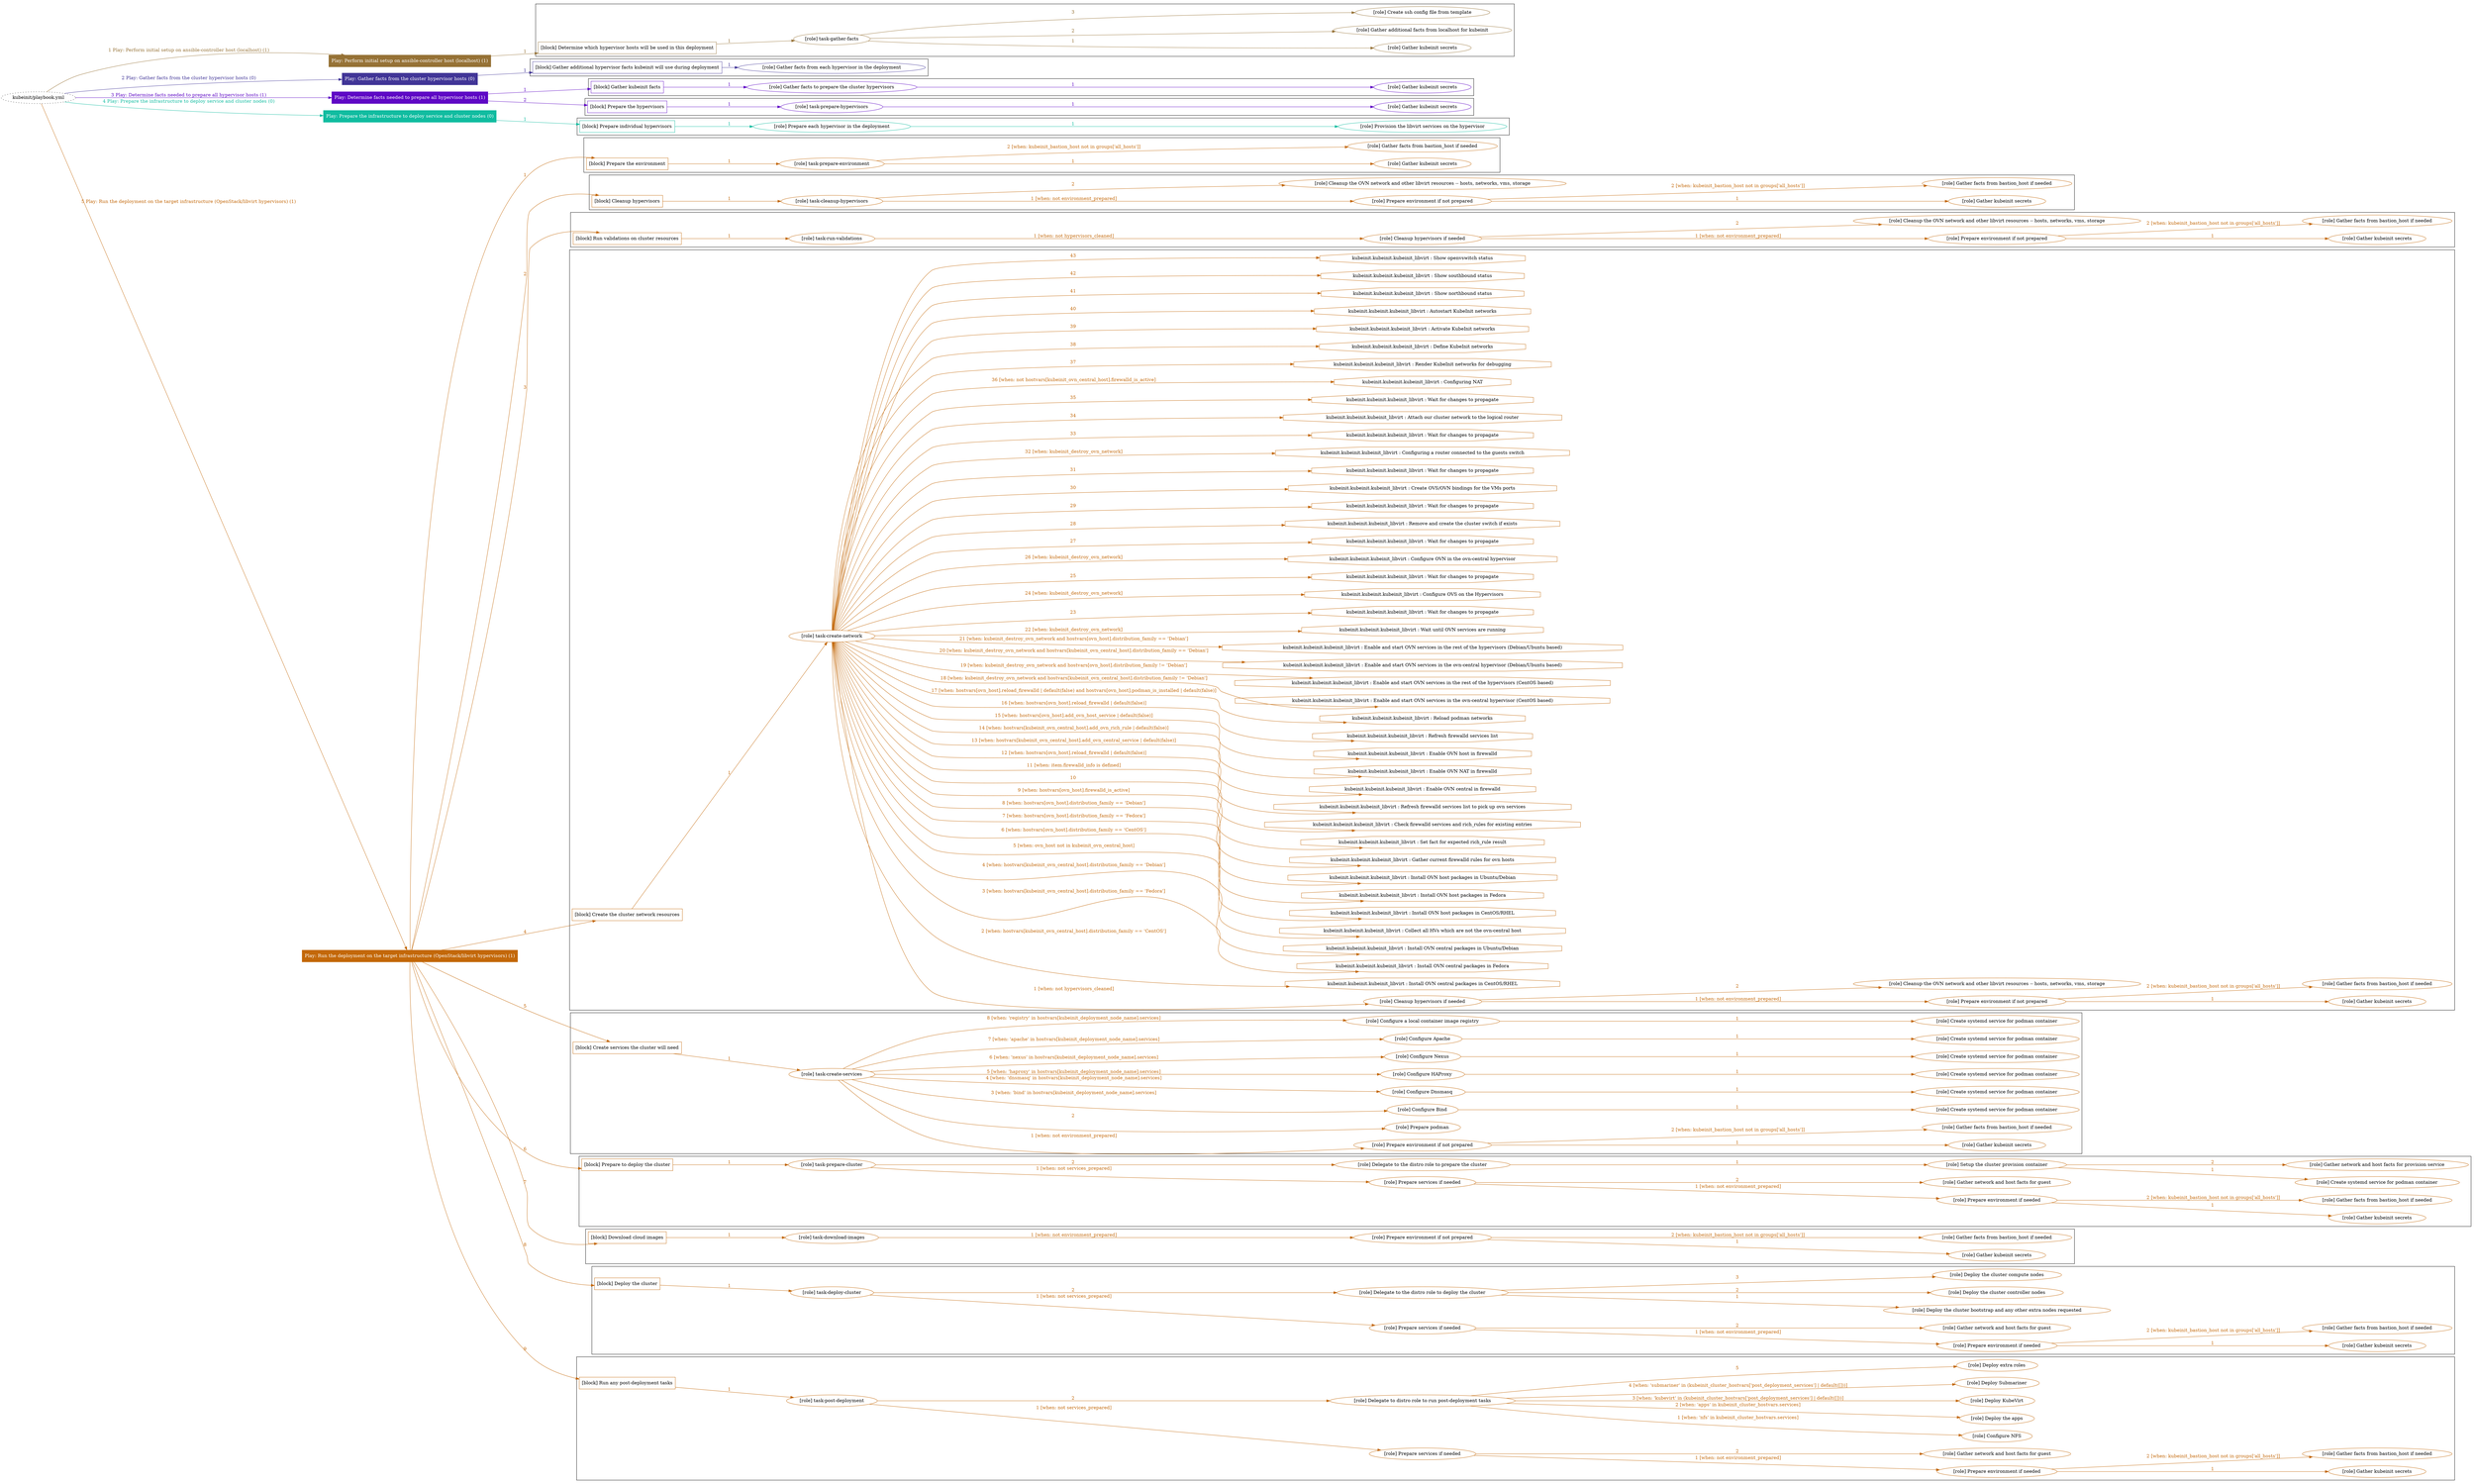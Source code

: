 digraph {
	graph [concentrate=true ordering=in rankdir=LR ratio=fill]
	edge [esep=5 sep=10]
	"kubeinit/playbook.yml" [URL="/home/runner/work/kubeinit/kubeinit/kubeinit/playbook.yml" id=playbook_d2d831eb style=dotted]
	"kubeinit/playbook.yml" -> play_5488e0cc [label="1 Play: Perform initial setup on ansible-controller host (localhost) (1)" color="#967236" fontcolor="#967236" id=edge_play_5488e0cc labeltooltip="1 Play: Perform initial setup on ansible-controller host (localhost) (1)" tooltip="1 Play: Perform initial setup on ansible-controller host (localhost) (1)"]
	subgraph "Play: Perform initial setup on ansible-controller host (localhost) (1)" {
		play_5488e0cc [label="Play: Perform initial setup on ansible-controller host (localhost) (1)" URL="/home/runner/work/kubeinit/kubeinit/kubeinit/playbook.yml" color="#967236" fontcolor="#ffffff" id=play_5488e0cc shape=box style=filled tooltip=localhost]
		play_5488e0cc -> block_c7b850fd [label=1 color="#967236" fontcolor="#967236" id=edge_block_c7b850fd labeltooltip=1 tooltip=1]
		subgraph cluster_block_c7b850fd {
			block_c7b850fd [label="[block] Determine which hypervisor hosts will be used in this deployment" URL="/home/runner/work/kubeinit/kubeinit/kubeinit/playbook.yml" color="#967236" id=block_c7b850fd labeltooltip="Determine which hypervisor hosts will be used in this deployment" shape=box tooltip="Determine which hypervisor hosts will be used in this deployment"]
			block_c7b850fd -> role_068d28f6 [label="1 " color="#967236" fontcolor="#967236" id=edge_role_068d28f6 labeltooltip="1 " tooltip="1 "]
			subgraph "task-gather-facts" {
				role_068d28f6 [label="[role] task-gather-facts" URL="/home/runner/work/kubeinit/kubeinit/kubeinit/playbook.yml" color="#967236" id=role_068d28f6 tooltip="task-gather-facts"]
				role_068d28f6 -> role_1bfcba90 [label="1 " color="#967236" fontcolor="#967236" id=edge_role_1bfcba90 labeltooltip="1 " tooltip="1 "]
				subgraph "Gather kubeinit secrets" {
					role_1bfcba90 [label="[role] Gather kubeinit secrets" URL="/home/runner/.ansible/collections/ansible_collections/kubeinit/kubeinit/roles/kubeinit_prepare/tasks/build_hypervisors_group.yml" color="#967236" id=role_1bfcba90 tooltip="Gather kubeinit secrets"]
				}
				role_068d28f6 -> role_f3d0bdc8 [label="2 " color="#967236" fontcolor="#967236" id=edge_role_f3d0bdc8 labeltooltip="2 " tooltip="2 "]
				subgraph "Gather additional facts from localhost for kubeinit" {
					role_f3d0bdc8 [label="[role] Gather additional facts from localhost for kubeinit" URL="/home/runner/.ansible/collections/ansible_collections/kubeinit/kubeinit/roles/kubeinit_prepare/tasks/build_hypervisors_group.yml" color="#967236" id=role_f3d0bdc8 tooltip="Gather additional facts from localhost for kubeinit"]
				}
				role_068d28f6 -> role_73df3070 [label="3 " color="#967236" fontcolor="#967236" id=edge_role_73df3070 labeltooltip="3 " tooltip="3 "]
				subgraph "Create ssh config file from template" {
					role_73df3070 [label="[role] Create ssh config file from template" URL="/home/runner/.ansible/collections/ansible_collections/kubeinit/kubeinit/roles/kubeinit_prepare/tasks/build_hypervisors_group.yml" color="#967236" id=role_73df3070 tooltip="Create ssh config file from template"]
				}
			}
		}
	}
	"kubeinit/playbook.yml" -> play_0278213d [label="2 Play: Gather facts from the cluster hypervisor hosts (0)" color="#413597" fontcolor="#413597" id=edge_play_0278213d labeltooltip="2 Play: Gather facts from the cluster hypervisor hosts (0)" tooltip="2 Play: Gather facts from the cluster hypervisor hosts (0)"]
	subgraph "Play: Gather facts from the cluster hypervisor hosts (0)" {
		play_0278213d [label="Play: Gather facts from the cluster hypervisor hosts (0)" URL="/home/runner/work/kubeinit/kubeinit/kubeinit/playbook.yml" color="#413597" fontcolor="#ffffff" id=play_0278213d shape=box style=filled tooltip="Play: Gather facts from the cluster hypervisor hosts (0)"]
		play_0278213d -> block_e35c6ffe [label=1 color="#413597" fontcolor="#413597" id=edge_block_e35c6ffe labeltooltip=1 tooltip=1]
		subgraph cluster_block_e35c6ffe {
			block_e35c6ffe [label="[block] Gather additional hypervisor facts kubeinit will use during deployment" URL="/home/runner/work/kubeinit/kubeinit/kubeinit/playbook.yml" color="#413597" id=block_e35c6ffe labeltooltip="Gather additional hypervisor facts kubeinit will use during deployment" shape=box tooltip="Gather additional hypervisor facts kubeinit will use during deployment"]
			block_e35c6ffe -> role_c201aa8d [label="1 " color="#413597" fontcolor="#413597" id=edge_role_c201aa8d labeltooltip="1 " tooltip="1 "]
			subgraph "Gather facts from each hypervisor in the deployment" {
				role_c201aa8d [label="[role] Gather facts from each hypervisor in the deployment" URL="/home/runner/work/kubeinit/kubeinit/kubeinit/playbook.yml" color="#413597" id=role_c201aa8d tooltip="Gather facts from each hypervisor in the deployment"]
			}
		}
	}
	"kubeinit/playbook.yml" -> play_11b87a83 [label="3 Play: Determine facts needed to prepare all hypervisor hosts (1)" color="#5e07c5" fontcolor="#5e07c5" id=edge_play_11b87a83 labeltooltip="3 Play: Determine facts needed to prepare all hypervisor hosts (1)" tooltip="3 Play: Determine facts needed to prepare all hypervisor hosts (1)"]
	subgraph "Play: Determine facts needed to prepare all hypervisor hosts (1)" {
		play_11b87a83 [label="Play: Determine facts needed to prepare all hypervisor hosts (1)" URL="/home/runner/work/kubeinit/kubeinit/kubeinit/playbook.yml" color="#5e07c5" fontcolor="#ffffff" id=play_11b87a83 shape=box style=filled tooltip=localhost]
		play_11b87a83 -> block_0bee3a9f [label=1 color="#5e07c5" fontcolor="#5e07c5" id=edge_block_0bee3a9f labeltooltip=1 tooltip=1]
		subgraph cluster_block_0bee3a9f {
			block_0bee3a9f [label="[block] Gather kubeinit facts" URL="/home/runner/work/kubeinit/kubeinit/kubeinit/playbook.yml" color="#5e07c5" id=block_0bee3a9f labeltooltip="Gather kubeinit facts" shape=box tooltip="Gather kubeinit facts"]
			block_0bee3a9f -> role_2aac2774 [label="1 " color="#5e07c5" fontcolor="#5e07c5" id=edge_role_2aac2774 labeltooltip="1 " tooltip="1 "]
			subgraph "Gather facts to prepare the cluster hypervisors" {
				role_2aac2774 [label="[role] Gather facts to prepare the cluster hypervisors" URL="/home/runner/work/kubeinit/kubeinit/kubeinit/playbook.yml" color="#5e07c5" id=role_2aac2774 tooltip="Gather facts to prepare the cluster hypervisors"]
				role_2aac2774 -> role_e2f88fad [label="1 " color="#5e07c5" fontcolor="#5e07c5" id=edge_role_e2f88fad labeltooltip="1 " tooltip="1 "]
				subgraph "Gather kubeinit secrets" {
					role_e2f88fad [label="[role] Gather kubeinit secrets" URL="/home/runner/.ansible/collections/ansible_collections/kubeinit/kubeinit/roles/kubeinit_prepare/tasks/gather_kubeinit_facts.yml" color="#5e07c5" id=role_e2f88fad tooltip="Gather kubeinit secrets"]
				}
			}
		}
		play_11b87a83 -> block_e341a4e3 [label=2 color="#5e07c5" fontcolor="#5e07c5" id=edge_block_e341a4e3 labeltooltip=2 tooltip=2]
		subgraph cluster_block_e341a4e3 {
			block_e341a4e3 [label="[block] Prepare the hypervisors" URL="/home/runner/work/kubeinit/kubeinit/kubeinit/playbook.yml" color="#5e07c5" id=block_e341a4e3 labeltooltip="Prepare the hypervisors" shape=box tooltip="Prepare the hypervisors"]
			block_e341a4e3 -> role_2da60a54 [label="1 " color="#5e07c5" fontcolor="#5e07c5" id=edge_role_2da60a54 labeltooltip="1 " tooltip="1 "]
			subgraph "task-prepare-hypervisors" {
				role_2da60a54 [label="[role] task-prepare-hypervisors" URL="/home/runner/work/kubeinit/kubeinit/kubeinit/playbook.yml" color="#5e07c5" id=role_2da60a54 tooltip="task-prepare-hypervisors"]
				role_2da60a54 -> role_8fa73f4a [label="1 " color="#5e07c5" fontcolor="#5e07c5" id=edge_role_8fa73f4a labeltooltip="1 " tooltip="1 "]
				subgraph "Gather kubeinit secrets" {
					role_8fa73f4a [label="[role] Gather kubeinit secrets" URL="/home/runner/.ansible/collections/ansible_collections/kubeinit/kubeinit/roles/kubeinit_prepare/tasks/gather_kubeinit_facts.yml" color="#5e07c5" id=role_8fa73f4a tooltip="Gather kubeinit secrets"]
				}
			}
		}
	}
	"kubeinit/playbook.yml" -> play_050b8f6e [label="4 Play: Prepare the infrastructure to deploy service and cluster nodes (0)" color="#10bca0" fontcolor="#10bca0" id=edge_play_050b8f6e labeltooltip="4 Play: Prepare the infrastructure to deploy service and cluster nodes (0)" tooltip="4 Play: Prepare the infrastructure to deploy service and cluster nodes (0)"]
	subgraph "Play: Prepare the infrastructure to deploy service and cluster nodes (0)" {
		play_050b8f6e [label="Play: Prepare the infrastructure to deploy service and cluster nodes (0)" URL="/home/runner/work/kubeinit/kubeinit/kubeinit/playbook.yml" color="#10bca0" fontcolor="#ffffff" id=play_050b8f6e shape=box style=filled tooltip="Play: Prepare the infrastructure to deploy service and cluster nodes (0)"]
		play_050b8f6e -> block_0db88b66 [label=1 color="#10bca0" fontcolor="#10bca0" id=edge_block_0db88b66 labeltooltip=1 tooltip=1]
		subgraph cluster_block_0db88b66 {
			block_0db88b66 [label="[block] Prepare individual hypervisors" URL="/home/runner/work/kubeinit/kubeinit/kubeinit/playbook.yml" color="#10bca0" id=block_0db88b66 labeltooltip="Prepare individual hypervisors" shape=box tooltip="Prepare individual hypervisors"]
			block_0db88b66 -> role_74aaa372 [label="1 " color="#10bca0" fontcolor="#10bca0" id=edge_role_74aaa372 labeltooltip="1 " tooltip="1 "]
			subgraph "Prepare each hypervisor in the deployment" {
				role_74aaa372 [label="[role] Prepare each hypervisor in the deployment" URL="/home/runner/work/kubeinit/kubeinit/kubeinit/playbook.yml" color="#10bca0" id=role_74aaa372 tooltip="Prepare each hypervisor in the deployment"]
				role_74aaa372 -> role_9b072603 [label="1 " color="#10bca0" fontcolor="#10bca0" id=edge_role_9b072603 labeltooltip="1 " tooltip="1 "]
				subgraph "Provision the libvirt services on the hypervisor" {
					role_9b072603 [label="[role] Provision the libvirt services on the hypervisor" URL="/home/runner/.ansible/collections/ansible_collections/kubeinit/kubeinit/roles/kubeinit_prepare/tasks/prepare_hypervisor.yml" color="#10bca0" id=role_9b072603 tooltip="Provision the libvirt services on the hypervisor"]
				}
			}
		}
	}
	"kubeinit/playbook.yml" -> play_b4f37074 [label="5 Play: Run the deployment on the target infrastructure (OpenStack/libvirt hypervisors) (1)" color="#c36809" fontcolor="#c36809" id=edge_play_b4f37074 labeltooltip="5 Play: Run the deployment on the target infrastructure (OpenStack/libvirt hypervisors) (1)" tooltip="5 Play: Run the deployment on the target infrastructure (OpenStack/libvirt hypervisors) (1)"]
	subgraph "Play: Run the deployment on the target infrastructure (OpenStack/libvirt hypervisors) (1)" {
		play_b4f37074 [label="Play: Run the deployment on the target infrastructure (OpenStack/libvirt hypervisors) (1)" URL="/home/runner/work/kubeinit/kubeinit/kubeinit/playbook.yml" color="#c36809" fontcolor="#ffffff" id=play_b4f37074 shape=box style=filled tooltip=localhost]
		play_b4f37074 -> block_9cacf07a [label=1 color="#c36809" fontcolor="#c36809" id=edge_block_9cacf07a labeltooltip=1 tooltip=1]
		subgraph cluster_block_9cacf07a {
			block_9cacf07a [label="[block] Prepare the environment" URL="/home/runner/work/kubeinit/kubeinit/kubeinit/playbook.yml" color="#c36809" id=block_9cacf07a labeltooltip="Prepare the environment" shape=box tooltip="Prepare the environment"]
			block_9cacf07a -> role_728583c5 [label="1 " color="#c36809" fontcolor="#c36809" id=edge_role_728583c5 labeltooltip="1 " tooltip="1 "]
			subgraph "task-prepare-environment" {
				role_728583c5 [label="[role] task-prepare-environment" URL="/home/runner/work/kubeinit/kubeinit/kubeinit/playbook.yml" color="#c36809" id=role_728583c5 tooltip="task-prepare-environment"]
				role_728583c5 -> role_5d8f00dd [label="1 " color="#c36809" fontcolor="#c36809" id=edge_role_5d8f00dd labeltooltip="1 " tooltip="1 "]
				subgraph "Gather kubeinit secrets" {
					role_5d8f00dd [label="[role] Gather kubeinit secrets" URL="/home/runner/.ansible/collections/ansible_collections/kubeinit/kubeinit/roles/kubeinit_prepare/tasks/gather_kubeinit_facts.yml" color="#c36809" id=role_5d8f00dd tooltip="Gather kubeinit secrets"]
				}
				role_728583c5 -> role_a81a0f72 [label="2 [when: kubeinit_bastion_host not in groups['all_hosts']]" color="#c36809" fontcolor="#c36809" id=edge_role_a81a0f72 labeltooltip="2 [when: kubeinit_bastion_host not in groups['all_hosts']]" tooltip="2 [when: kubeinit_bastion_host not in groups['all_hosts']]"]
				subgraph "Gather facts from bastion_host if needed" {
					role_a81a0f72 [label="[role] Gather facts from bastion_host if needed" URL="/home/runner/.ansible/collections/ansible_collections/kubeinit/kubeinit/roles/kubeinit_prepare/tasks/main.yml" color="#c36809" id=role_a81a0f72 tooltip="Gather facts from bastion_host if needed"]
				}
			}
		}
		play_b4f37074 -> block_d7272e22 [label=2 color="#c36809" fontcolor="#c36809" id=edge_block_d7272e22 labeltooltip=2 tooltip=2]
		subgraph cluster_block_d7272e22 {
			block_d7272e22 [label="[block] Cleanup hypervisors" URL="/home/runner/work/kubeinit/kubeinit/kubeinit/playbook.yml" color="#c36809" id=block_d7272e22 labeltooltip="Cleanup hypervisors" shape=box tooltip="Cleanup hypervisors"]
			block_d7272e22 -> role_2c2e1de8 [label="1 " color="#c36809" fontcolor="#c36809" id=edge_role_2c2e1de8 labeltooltip="1 " tooltip="1 "]
			subgraph "task-cleanup-hypervisors" {
				role_2c2e1de8 [label="[role] task-cleanup-hypervisors" URL="/home/runner/work/kubeinit/kubeinit/kubeinit/playbook.yml" color="#c36809" id=role_2c2e1de8 tooltip="task-cleanup-hypervisors"]
				role_2c2e1de8 -> role_2ba4645e [label="1 [when: not environment_prepared]" color="#c36809" fontcolor="#c36809" id=edge_role_2ba4645e labeltooltip="1 [when: not environment_prepared]" tooltip="1 [when: not environment_prepared]"]
				subgraph "Prepare environment if not prepared" {
					role_2ba4645e [label="[role] Prepare environment if not prepared" URL="/home/runner/.ansible/collections/ansible_collections/kubeinit/kubeinit/roles/kubeinit_libvirt/tasks/cleanup_hypervisors.yml" color="#c36809" id=role_2ba4645e tooltip="Prepare environment if not prepared"]
					role_2ba4645e -> role_0d416ac2 [label="1 " color="#c36809" fontcolor="#c36809" id=edge_role_0d416ac2 labeltooltip="1 " tooltip="1 "]
					subgraph "Gather kubeinit secrets" {
						role_0d416ac2 [label="[role] Gather kubeinit secrets" URL="/home/runner/.ansible/collections/ansible_collections/kubeinit/kubeinit/roles/kubeinit_prepare/tasks/gather_kubeinit_facts.yml" color="#c36809" id=role_0d416ac2 tooltip="Gather kubeinit secrets"]
					}
					role_2ba4645e -> role_62314a5e [label="2 [when: kubeinit_bastion_host not in groups['all_hosts']]" color="#c36809" fontcolor="#c36809" id=edge_role_62314a5e labeltooltip="2 [when: kubeinit_bastion_host not in groups['all_hosts']]" tooltip="2 [when: kubeinit_bastion_host not in groups['all_hosts']]"]
					subgraph "Gather facts from bastion_host if needed" {
						role_62314a5e [label="[role] Gather facts from bastion_host if needed" URL="/home/runner/.ansible/collections/ansible_collections/kubeinit/kubeinit/roles/kubeinit_prepare/tasks/main.yml" color="#c36809" id=role_62314a5e tooltip="Gather facts from bastion_host if needed"]
					}
				}
				role_2c2e1de8 -> role_4494e697 [label="2 " color="#c36809" fontcolor="#c36809" id=edge_role_4494e697 labeltooltip="2 " tooltip="2 "]
				subgraph "Cleanup the OVN network and other libvirt resources -- hosts, networks, vms, storage" {
					role_4494e697 [label="[role] Cleanup the OVN network and other libvirt resources -- hosts, networks, vms, storage" URL="/home/runner/.ansible/collections/ansible_collections/kubeinit/kubeinit/roles/kubeinit_libvirt/tasks/cleanup_hypervisors.yml" color="#c36809" id=role_4494e697 tooltip="Cleanup the OVN network and other libvirt resources -- hosts, networks, vms, storage"]
				}
			}
		}
		play_b4f37074 -> block_6a656332 [label=3 color="#c36809" fontcolor="#c36809" id=edge_block_6a656332 labeltooltip=3 tooltip=3]
		subgraph cluster_block_6a656332 {
			block_6a656332 [label="[block] Run validations on cluster resources" URL="/home/runner/work/kubeinit/kubeinit/kubeinit/playbook.yml" color="#c36809" id=block_6a656332 labeltooltip="Run validations on cluster resources" shape=box tooltip="Run validations on cluster resources"]
			block_6a656332 -> role_0ac3da54 [label="1 " color="#c36809" fontcolor="#c36809" id=edge_role_0ac3da54 labeltooltip="1 " tooltip="1 "]
			subgraph "task-run-validations" {
				role_0ac3da54 [label="[role] task-run-validations" URL="/home/runner/work/kubeinit/kubeinit/kubeinit/playbook.yml" color="#c36809" id=role_0ac3da54 tooltip="task-run-validations"]
				role_0ac3da54 -> role_935e0c12 [label="1 [when: not hypervisors_cleaned]" color="#c36809" fontcolor="#c36809" id=edge_role_935e0c12 labeltooltip="1 [when: not hypervisors_cleaned]" tooltip="1 [when: not hypervisors_cleaned]"]
				subgraph "Cleanup hypervisors if needed" {
					role_935e0c12 [label="[role] Cleanup hypervisors if needed" URL="/home/runner/.ansible/collections/ansible_collections/kubeinit/kubeinit/roles/kubeinit_validations/tasks/main.yml" color="#c36809" id=role_935e0c12 tooltip="Cleanup hypervisors if needed"]
					role_935e0c12 -> role_996243ab [label="1 [when: not environment_prepared]" color="#c36809" fontcolor="#c36809" id=edge_role_996243ab labeltooltip="1 [when: not environment_prepared]" tooltip="1 [when: not environment_prepared]"]
					subgraph "Prepare environment if not prepared" {
						role_996243ab [label="[role] Prepare environment if not prepared" URL="/home/runner/.ansible/collections/ansible_collections/kubeinit/kubeinit/roles/kubeinit_libvirt/tasks/cleanup_hypervisors.yml" color="#c36809" id=role_996243ab tooltip="Prepare environment if not prepared"]
						role_996243ab -> role_5b427fa0 [label="1 " color="#c36809" fontcolor="#c36809" id=edge_role_5b427fa0 labeltooltip="1 " tooltip="1 "]
						subgraph "Gather kubeinit secrets" {
							role_5b427fa0 [label="[role] Gather kubeinit secrets" URL="/home/runner/.ansible/collections/ansible_collections/kubeinit/kubeinit/roles/kubeinit_prepare/tasks/gather_kubeinit_facts.yml" color="#c36809" id=role_5b427fa0 tooltip="Gather kubeinit secrets"]
						}
						role_996243ab -> role_3c081afb [label="2 [when: kubeinit_bastion_host not in groups['all_hosts']]" color="#c36809" fontcolor="#c36809" id=edge_role_3c081afb labeltooltip="2 [when: kubeinit_bastion_host not in groups['all_hosts']]" tooltip="2 [when: kubeinit_bastion_host not in groups['all_hosts']]"]
						subgraph "Gather facts from bastion_host if needed" {
							role_3c081afb [label="[role] Gather facts from bastion_host if needed" URL="/home/runner/.ansible/collections/ansible_collections/kubeinit/kubeinit/roles/kubeinit_prepare/tasks/main.yml" color="#c36809" id=role_3c081afb tooltip="Gather facts from bastion_host if needed"]
						}
					}
					role_935e0c12 -> role_09355cd5 [label="2 " color="#c36809" fontcolor="#c36809" id=edge_role_09355cd5 labeltooltip="2 " tooltip="2 "]
					subgraph "Cleanup the OVN network and other libvirt resources -- hosts, networks, vms, storage" {
						role_09355cd5 [label="[role] Cleanup the OVN network and other libvirt resources -- hosts, networks, vms, storage" URL="/home/runner/.ansible/collections/ansible_collections/kubeinit/kubeinit/roles/kubeinit_libvirt/tasks/cleanup_hypervisors.yml" color="#c36809" id=role_09355cd5 tooltip="Cleanup the OVN network and other libvirt resources -- hosts, networks, vms, storage"]
					}
				}
			}
		}
		play_b4f37074 -> block_9c7446a3 [label=4 color="#c36809" fontcolor="#c36809" id=edge_block_9c7446a3 labeltooltip=4 tooltip=4]
		subgraph cluster_block_9c7446a3 {
			block_9c7446a3 [label="[block] Create the cluster network resources" URL="/home/runner/work/kubeinit/kubeinit/kubeinit/playbook.yml" color="#c36809" id=block_9c7446a3 labeltooltip="Create the cluster network resources" shape=box tooltip="Create the cluster network resources"]
			block_9c7446a3 -> role_428dc73a [label="1 " color="#c36809" fontcolor="#c36809" id=edge_role_428dc73a labeltooltip="1 " tooltip="1 "]
			subgraph "task-create-network" {
				role_428dc73a [label="[role] task-create-network" URL="/home/runner/work/kubeinit/kubeinit/kubeinit/playbook.yml" color="#c36809" id=role_428dc73a tooltip="task-create-network"]
				role_428dc73a -> role_8c731de7 [label="1 [when: not hypervisors_cleaned]" color="#c36809" fontcolor="#c36809" id=edge_role_8c731de7 labeltooltip="1 [when: not hypervisors_cleaned]" tooltip="1 [when: not hypervisors_cleaned]"]
				subgraph "Cleanup hypervisors if needed" {
					role_8c731de7 [label="[role] Cleanup hypervisors if needed" URL="/home/runner/.ansible/collections/ansible_collections/kubeinit/kubeinit/roles/kubeinit_libvirt/tasks/create_network.yml" color="#c36809" id=role_8c731de7 tooltip="Cleanup hypervisors if needed"]
					role_8c731de7 -> role_f195af43 [label="1 [when: not environment_prepared]" color="#c36809" fontcolor="#c36809" id=edge_role_f195af43 labeltooltip="1 [when: not environment_prepared]" tooltip="1 [when: not environment_prepared]"]
					subgraph "Prepare environment if not prepared" {
						role_f195af43 [label="[role] Prepare environment if not prepared" URL="/home/runner/.ansible/collections/ansible_collections/kubeinit/kubeinit/roles/kubeinit_libvirt/tasks/cleanup_hypervisors.yml" color="#c36809" id=role_f195af43 tooltip="Prepare environment if not prepared"]
						role_f195af43 -> role_a1d532ee [label="1 " color="#c36809" fontcolor="#c36809" id=edge_role_a1d532ee labeltooltip="1 " tooltip="1 "]
						subgraph "Gather kubeinit secrets" {
							role_a1d532ee [label="[role] Gather kubeinit secrets" URL="/home/runner/.ansible/collections/ansible_collections/kubeinit/kubeinit/roles/kubeinit_prepare/tasks/gather_kubeinit_facts.yml" color="#c36809" id=role_a1d532ee tooltip="Gather kubeinit secrets"]
						}
						role_f195af43 -> role_3e7844e4 [label="2 [when: kubeinit_bastion_host not in groups['all_hosts']]" color="#c36809" fontcolor="#c36809" id=edge_role_3e7844e4 labeltooltip="2 [when: kubeinit_bastion_host not in groups['all_hosts']]" tooltip="2 [when: kubeinit_bastion_host not in groups['all_hosts']]"]
						subgraph "Gather facts from bastion_host if needed" {
							role_3e7844e4 [label="[role] Gather facts from bastion_host if needed" URL="/home/runner/.ansible/collections/ansible_collections/kubeinit/kubeinit/roles/kubeinit_prepare/tasks/main.yml" color="#c36809" id=role_3e7844e4 tooltip="Gather facts from bastion_host if needed"]
						}
					}
					role_8c731de7 -> role_6dcfbf94 [label="2 " color="#c36809" fontcolor="#c36809" id=edge_role_6dcfbf94 labeltooltip="2 " tooltip="2 "]
					subgraph "Cleanup the OVN network and other libvirt resources -- hosts, networks, vms, storage" {
						role_6dcfbf94 [label="[role] Cleanup the OVN network and other libvirt resources -- hosts, networks, vms, storage" URL="/home/runner/.ansible/collections/ansible_collections/kubeinit/kubeinit/roles/kubeinit_libvirt/tasks/cleanup_hypervisors.yml" color="#c36809" id=role_6dcfbf94 tooltip="Cleanup the OVN network and other libvirt resources -- hosts, networks, vms, storage"]
					}
				}
				task_d85f0544 [label="kubeinit.kubeinit.kubeinit_libvirt : Install OVN central packages in CentOS/RHEL" URL="/home/runner/.ansible/collections/ansible_collections/kubeinit/kubeinit/roles/kubeinit_libvirt/tasks/create_network.yml" color="#c36809" id=task_d85f0544 shape=octagon tooltip="kubeinit.kubeinit.kubeinit_libvirt : Install OVN central packages in CentOS/RHEL"]
				role_428dc73a -> task_d85f0544 [label="2 [when: hostvars[kubeinit_ovn_central_host].distribution_family == 'CentOS']" color="#c36809" fontcolor="#c36809" id=edge_task_d85f0544 labeltooltip="2 [when: hostvars[kubeinit_ovn_central_host].distribution_family == 'CentOS']" tooltip="2 [when: hostvars[kubeinit_ovn_central_host].distribution_family == 'CentOS']"]
				task_d30bbca7 [label="kubeinit.kubeinit.kubeinit_libvirt : Install OVN central packages in Fedora" URL="/home/runner/.ansible/collections/ansible_collections/kubeinit/kubeinit/roles/kubeinit_libvirt/tasks/create_network.yml" color="#c36809" id=task_d30bbca7 shape=octagon tooltip="kubeinit.kubeinit.kubeinit_libvirt : Install OVN central packages in Fedora"]
				role_428dc73a -> task_d30bbca7 [label="3 [when: hostvars[kubeinit_ovn_central_host].distribution_family == 'Fedora']" color="#c36809" fontcolor="#c36809" id=edge_task_d30bbca7 labeltooltip="3 [when: hostvars[kubeinit_ovn_central_host].distribution_family == 'Fedora']" tooltip="3 [when: hostvars[kubeinit_ovn_central_host].distribution_family == 'Fedora']"]
				task_6de42ecd [label="kubeinit.kubeinit.kubeinit_libvirt : Install OVN central packages in Ubuntu/Debian" URL="/home/runner/.ansible/collections/ansible_collections/kubeinit/kubeinit/roles/kubeinit_libvirt/tasks/create_network.yml" color="#c36809" id=task_6de42ecd shape=octagon tooltip="kubeinit.kubeinit.kubeinit_libvirt : Install OVN central packages in Ubuntu/Debian"]
				role_428dc73a -> task_6de42ecd [label="4 [when: hostvars[kubeinit_ovn_central_host].distribution_family == 'Debian']" color="#c36809" fontcolor="#c36809" id=edge_task_6de42ecd labeltooltip="4 [when: hostvars[kubeinit_ovn_central_host].distribution_family == 'Debian']" tooltip="4 [when: hostvars[kubeinit_ovn_central_host].distribution_family == 'Debian']"]
				task_c233aa47 [label="kubeinit.kubeinit.kubeinit_libvirt : Collect all HVs which are not the ovn-central host" URL="/home/runner/.ansible/collections/ansible_collections/kubeinit/kubeinit/roles/kubeinit_libvirt/tasks/create_network.yml" color="#c36809" id=task_c233aa47 shape=octagon tooltip="kubeinit.kubeinit.kubeinit_libvirt : Collect all HVs which are not the ovn-central host"]
				role_428dc73a -> task_c233aa47 [label="5 [when: ovn_host not in kubeinit_ovn_central_host]" color="#c36809" fontcolor="#c36809" id=edge_task_c233aa47 labeltooltip="5 [when: ovn_host not in kubeinit_ovn_central_host]" tooltip="5 [when: ovn_host not in kubeinit_ovn_central_host]"]
				task_727a70ef [label="kubeinit.kubeinit.kubeinit_libvirt : Install OVN host packages in CentOS/RHEL" URL="/home/runner/.ansible/collections/ansible_collections/kubeinit/kubeinit/roles/kubeinit_libvirt/tasks/create_network.yml" color="#c36809" id=task_727a70ef shape=octagon tooltip="kubeinit.kubeinit.kubeinit_libvirt : Install OVN host packages in CentOS/RHEL"]
				role_428dc73a -> task_727a70ef [label="6 [when: hostvars[ovn_host].distribution_family == 'CentOS']" color="#c36809" fontcolor="#c36809" id=edge_task_727a70ef labeltooltip="6 [when: hostvars[ovn_host].distribution_family == 'CentOS']" tooltip="6 [when: hostvars[ovn_host].distribution_family == 'CentOS']"]
				task_cb6375d6 [label="kubeinit.kubeinit.kubeinit_libvirt : Install OVN host packages in Fedora" URL="/home/runner/.ansible/collections/ansible_collections/kubeinit/kubeinit/roles/kubeinit_libvirt/tasks/create_network.yml" color="#c36809" id=task_cb6375d6 shape=octagon tooltip="kubeinit.kubeinit.kubeinit_libvirt : Install OVN host packages in Fedora"]
				role_428dc73a -> task_cb6375d6 [label="7 [when: hostvars[ovn_host].distribution_family == 'Fedora']" color="#c36809" fontcolor="#c36809" id=edge_task_cb6375d6 labeltooltip="7 [when: hostvars[ovn_host].distribution_family == 'Fedora']" tooltip="7 [when: hostvars[ovn_host].distribution_family == 'Fedora']"]
				task_33008a5c [label="kubeinit.kubeinit.kubeinit_libvirt : Install OVN host packages in Ubuntu/Debian" URL="/home/runner/.ansible/collections/ansible_collections/kubeinit/kubeinit/roles/kubeinit_libvirt/tasks/create_network.yml" color="#c36809" id=task_33008a5c shape=octagon tooltip="kubeinit.kubeinit.kubeinit_libvirt : Install OVN host packages in Ubuntu/Debian"]
				role_428dc73a -> task_33008a5c [label="8 [when: hostvars[ovn_host].distribution_family == 'Debian']" color="#c36809" fontcolor="#c36809" id=edge_task_33008a5c labeltooltip="8 [when: hostvars[ovn_host].distribution_family == 'Debian']" tooltip="8 [when: hostvars[ovn_host].distribution_family == 'Debian']"]
				task_51c692d5 [label="kubeinit.kubeinit.kubeinit_libvirt : Gather current firewalld rules for ovn hosts" URL="/home/runner/.ansible/collections/ansible_collections/kubeinit/kubeinit/roles/kubeinit_libvirt/tasks/create_network.yml" color="#c36809" id=task_51c692d5 shape=octagon tooltip="kubeinit.kubeinit.kubeinit_libvirt : Gather current firewalld rules for ovn hosts"]
				role_428dc73a -> task_51c692d5 [label="9 [when: hostvars[ovn_host].firewalld_is_active]" color="#c36809" fontcolor="#c36809" id=edge_task_51c692d5 labeltooltip="9 [when: hostvars[ovn_host].firewalld_is_active]" tooltip="9 [when: hostvars[ovn_host].firewalld_is_active]"]
				task_e649239f [label="kubeinit.kubeinit.kubeinit_libvirt : Set fact for expected rich_rule result" URL="/home/runner/.ansible/collections/ansible_collections/kubeinit/kubeinit/roles/kubeinit_libvirt/tasks/create_network.yml" color="#c36809" id=task_e649239f shape=octagon tooltip="kubeinit.kubeinit.kubeinit_libvirt : Set fact for expected rich_rule result"]
				role_428dc73a -> task_e649239f [label="10 " color="#c36809" fontcolor="#c36809" id=edge_task_e649239f labeltooltip="10 " tooltip="10 "]
				task_b5623877 [label="kubeinit.kubeinit.kubeinit_libvirt : Check firewalld services and rich_rules for existing entries" URL="/home/runner/.ansible/collections/ansible_collections/kubeinit/kubeinit/roles/kubeinit_libvirt/tasks/create_network.yml" color="#c36809" id=task_b5623877 shape=octagon tooltip="kubeinit.kubeinit.kubeinit_libvirt : Check firewalld services and rich_rules for existing entries"]
				role_428dc73a -> task_b5623877 [label="11 [when: item.firewalld_info is defined]" color="#c36809" fontcolor="#c36809" id=edge_task_b5623877 labeltooltip="11 [when: item.firewalld_info is defined]" tooltip="11 [when: item.firewalld_info is defined]"]
				task_ecd0e40a [label="kubeinit.kubeinit.kubeinit_libvirt : Refresh firewalld services list to pick up ovn services" URL="/home/runner/.ansible/collections/ansible_collections/kubeinit/kubeinit/roles/kubeinit_libvirt/tasks/create_network.yml" color="#c36809" id=task_ecd0e40a shape=octagon tooltip="kubeinit.kubeinit.kubeinit_libvirt : Refresh firewalld services list to pick up ovn services"]
				role_428dc73a -> task_ecd0e40a [label="12 [when: hostvars[ovn_host].reload_firewalld | default(false)]" color="#c36809" fontcolor="#c36809" id=edge_task_ecd0e40a labeltooltip="12 [when: hostvars[ovn_host].reload_firewalld | default(false)]" tooltip="12 [when: hostvars[ovn_host].reload_firewalld | default(false)]"]
				task_c59dfeca [label="kubeinit.kubeinit.kubeinit_libvirt : Enable OVN central in firewalld" URL="/home/runner/.ansible/collections/ansible_collections/kubeinit/kubeinit/roles/kubeinit_libvirt/tasks/create_network.yml" color="#c36809" id=task_c59dfeca shape=octagon tooltip="kubeinit.kubeinit.kubeinit_libvirt : Enable OVN central in firewalld"]
				role_428dc73a -> task_c59dfeca [label="13 [when: hostvars[kubeinit_ovn_central_host].add_ovn_central_service | default(false)]" color="#c36809" fontcolor="#c36809" id=edge_task_c59dfeca labeltooltip="13 [when: hostvars[kubeinit_ovn_central_host].add_ovn_central_service | default(false)]" tooltip="13 [when: hostvars[kubeinit_ovn_central_host].add_ovn_central_service | default(false)]"]
				task_84b83906 [label="kubeinit.kubeinit.kubeinit_libvirt : Enable OVN NAT in firewalld" URL="/home/runner/.ansible/collections/ansible_collections/kubeinit/kubeinit/roles/kubeinit_libvirt/tasks/create_network.yml" color="#c36809" id=task_84b83906 shape=octagon tooltip="kubeinit.kubeinit.kubeinit_libvirt : Enable OVN NAT in firewalld"]
				role_428dc73a -> task_84b83906 [label="14 [when: hostvars[kubeinit_ovn_central_host].add_ovn_rich_rule | default(false)]" color="#c36809" fontcolor="#c36809" id=edge_task_84b83906 labeltooltip="14 [when: hostvars[kubeinit_ovn_central_host].add_ovn_rich_rule | default(false)]" tooltip="14 [when: hostvars[kubeinit_ovn_central_host].add_ovn_rich_rule | default(false)]"]
				task_15b84fd4 [label="kubeinit.kubeinit.kubeinit_libvirt : Enable OVN host in firewalld" URL="/home/runner/.ansible/collections/ansible_collections/kubeinit/kubeinit/roles/kubeinit_libvirt/tasks/create_network.yml" color="#c36809" id=task_15b84fd4 shape=octagon tooltip="kubeinit.kubeinit.kubeinit_libvirt : Enable OVN host in firewalld"]
				role_428dc73a -> task_15b84fd4 [label="15 [when: hostvars[ovn_host].add_ovn_host_service | default(false)]" color="#c36809" fontcolor="#c36809" id=edge_task_15b84fd4 labeltooltip="15 [when: hostvars[ovn_host].add_ovn_host_service | default(false)]" tooltip="15 [when: hostvars[ovn_host].add_ovn_host_service | default(false)]"]
				task_b93a092b [label="kubeinit.kubeinit.kubeinit_libvirt : Refresh firewalld services list" URL="/home/runner/.ansible/collections/ansible_collections/kubeinit/kubeinit/roles/kubeinit_libvirt/tasks/create_network.yml" color="#c36809" id=task_b93a092b shape=octagon tooltip="kubeinit.kubeinit.kubeinit_libvirt : Refresh firewalld services list"]
				role_428dc73a -> task_b93a092b [label="16 [when: hostvars[ovn_host].reload_firewalld | default(false)]" color="#c36809" fontcolor="#c36809" id=edge_task_b93a092b labeltooltip="16 [when: hostvars[ovn_host].reload_firewalld | default(false)]" tooltip="16 [when: hostvars[ovn_host].reload_firewalld | default(false)]"]
				task_d8a3d91f [label="kubeinit.kubeinit.kubeinit_libvirt : Reload podman networks" URL="/home/runner/.ansible/collections/ansible_collections/kubeinit/kubeinit/roles/kubeinit_libvirt/tasks/create_network.yml" color="#c36809" id=task_d8a3d91f shape=octagon tooltip="kubeinit.kubeinit.kubeinit_libvirt : Reload podman networks"]
				role_428dc73a -> task_d8a3d91f [label="17 [when: hostvars[ovn_host].reload_firewalld | default(false) and hostvars[ovn_host].podman_is_installed | default(false)]" color="#c36809" fontcolor="#c36809" id=edge_task_d8a3d91f labeltooltip="17 [when: hostvars[ovn_host].reload_firewalld | default(false) and hostvars[ovn_host].podman_is_installed | default(false)]" tooltip="17 [when: hostvars[ovn_host].reload_firewalld | default(false) and hostvars[ovn_host].podman_is_installed | default(false)]"]
				task_b3f65e17 [label="kubeinit.kubeinit.kubeinit_libvirt : Enable and start OVN services in the ovn-central hypervisor (CentOS based)" URL="/home/runner/.ansible/collections/ansible_collections/kubeinit/kubeinit/roles/kubeinit_libvirt/tasks/create_network.yml" color="#c36809" id=task_b3f65e17 shape=octagon tooltip="kubeinit.kubeinit.kubeinit_libvirt : Enable and start OVN services in the ovn-central hypervisor (CentOS based)"]
				role_428dc73a -> task_b3f65e17 [label="18 [when: kubeinit_destroy_ovn_network and hostvars[kubeinit_ovn_central_host].distribution_family != 'Debian']" color="#c36809" fontcolor="#c36809" id=edge_task_b3f65e17 labeltooltip="18 [when: kubeinit_destroy_ovn_network and hostvars[kubeinit_ovn_central_host].distribution_family != 'Debian']" tooltip="18 [when: kubeinit_destroy_ovn_network and hostvars[kubeinit_ovn_central_host].distribution_family != 'Debian']"]
				task_65f52c47 [label="kubeinit.kubeinit.kubeinit_libvirt : Enable and start OVN services in the rest of the hypervisors (CentOS based)" URL="/home/runner/.ansible/collections/ansible_collections/kubeinit/kubeinit/roles/kubeinit_libvirt/tasks/create_network.yml" color="#c36809" id=task_65f52c47 shape=octagon tooltip="kubeinit.kubeinit.kubeinit_libvirt : Enable and start OVN services in the rest of the hypervisors (CentOS based)"]
				role_428dc73a -> task_65f52c47 [label="19 [when: kubeinit_destroy_ovn_network and hostvars[ovn_host].distribution_family != 'Debian']" color="#c36809" fontcolor="#c36809" id=edge_task_65f52c47 labeltooltip="19 [when: kubeinit_destroy_ovn_network and hostvars[ovn_host].distribution_family != 'Debian']" tooltip="19 [when: kubeinit_destroy_ovn_network and hostvars[ovn_host].distribution_family != 'Debian']"]
				task_fc5eab55 [label="kubeinit.kubeinit.kubeinit_libvirt : Enable and start OVN services in the ovn-central hypervisor (Debian/Ubuntu based)" URL="/home/runner/.ansible/collections/ansible_collections/kubeinit/kubeinit/roles/kubeinit_libvirt/tasks/create_network.yml" color="#c36809" id=task_fc5eab55 shape=octagon tooltip="kubeinit.kubeinit.kubeinit_libvirt : Enable and start OVN services in the ovn-central hypervisor (Debian/Ubuntu based)"]
				role_428dc73a -> task_fc5eab55 [label="20 [when: kubeinit_destroy_ovn_network and hostvars[kubeinit_ovn_central_host].distribution_family == 'Debian']" color="#c36809" fontcolor="#c36809" id=edge_task_fc5eab55 labeltooltip="20 [when: kubeinit_destroy_ovn_network and hostvars[kubeinit_ovn_central_host].distribution_family == 'Debian']" tooltip="20 [when: kubeinit_destroy_ovn_network and hostvars[kubeinit_ovn_central_host].distribution_family == 'Debian']"]
				task_5209b8e2 [label="kubeinit.kubeinit.kubeinit_libvirt : Enable and start OVN services in the rest of the hypervisors (Debian/Ubuntu based)" URL="/home/runner/.ansible/collections/ansible_collections/kubeinit/kubeinit/roles/kubeinit_libvirt/tasks/create_network.yml" color="#c36809" id=task_5209b8e2 shape=octagon tooltip="kubeinit.kubeinit.kubeinit_libvirt : Enable and start OVN services in the rest of the hypervisors (Debian/Ubuntu based)"]
				role_428dc73a -> task_5209b8e2 [label="21 [when: kubeinit_destroy_ovn_network and hostvars[ovn_host].distribution_family == 'Debian']" color="#c36809" fontcolor="#c36809" id=edge_task_5209b8e2 labeltooltip="21 [when: kubeinit_destroy_ovn_network and hostvars[ovn_host].distribution_family == 'Debian']" tooltip="21 [when: kubeinit_destroy_ovn_network and hostvars[ovn_host].distribution_family == 'Debian']"]
				task_56df3a48 [label="kubeinit.kubeinit.kubeinit_libvirt : Wait until OVN services are running" URL="/home/runner/.ansible/collections/ansible_collections/kubeinit/kubeinit/roles/kubeinit_libvirt/tasks/create_network.yml" color="#c36809" id=task_56df3a48 shape=octagon tooltip="kubeinit.kubeinit.kubeinit_libvirt : Wait until OVN services are running"]
				role_428dc73a -> task_56df3a48 [label="22 [when: kubeinit_destroy_ovn_network]" color="#c36809" fontcolor="#c36809" id=edge_task_56df3a48 labeltooltip="22 [when: kubeinit_destroy_ovn_network]" tooltip="22 [when: kubeinit_destroy_ovn_network]"]
				task_f748c6a5 [label="kubeinit.kubeinit.kubeinit_libvirt : Wait for changes to propagate" URL="/home/runner/.ansible/collections/ansible_collections/kubeinit/kubeinit/roles/kubeinit_libvirt/tasks/create_network.yml" color="#c36809" id=task_f748c6a5 shape=octagon tooltip="kubeinit.kubeinit.kubeinit_libvirt : Wait for changes to propagate"]
				role_428dc73a -> task_f748c6a5 [label="23 " color="#c36809" fontcolor="#c36809" id=edge_task_f748c6a5 labeltooltip="23 " tooltip="23 "]
				task_13d267b5 [label="kubeinit.kubeinit.kubeinit_libvirt : Configure OVS on the Hypervisors" URL="/home/runner/.ansible/collections/ansible_collections/kubeinit/kubeinit/roles/kubeinit_libvirt/tasks/create_network.yml" color="#c36809" id=task_13d267b5 shape=octagon tooltip="kubeinit.kubeinit.kubeinit_libvirt : Configure OVS on the Hypervisors"]
				role_428dc73a -> task_13d267b5 [label="24 [when: kubeinit_destroy_ovn_network]" color="#c36809" fontcolor="#c36809" id=edge_task_13d267b5 labeltooltip="24 [when: kubeinit_destroy_ovn_network]" tooltip="24 [when: kubeinit_destroy_ovn_network]"]
				task_7d278ece [label="kubeinit.kubeinit.kubeinit_libvirt : Wait for changes to propagate" URL="/home/runner/.ansible/collections/ansible_collections/kubeinit/kubeinit/roles/kubeinit_libvirt/tasks/create_network.yml" color="#c36809" id=task_7d278ece shape=octagon tooltip="kubeinit.kubeinit.kubeinit_libvirt : Wait for changes to propagate"]
				role_428dc73a -> task_7d278ece [label="25 " color="#c36809" fontcolor="#c36809" id=edge_task_7d278ece labeltooltip="25 " tooltip="25 "]
				task_8391e502 [label="kubeinit.kubeinit.kubeinit_libvirt : Configure OVN in the ovn-central hypervisor" URL="/home/runner/.ansible/collections/ansible_collections/kubeinit/kubeinit/roles/kubeinit_libvirt/tasks/create_network.yml" color="#c36809" id=task_8391e502 shape=octagon tooltip="kubeinit.kubeinit.kubeinit_libvirt : Configure OVN in the ovn-central hypervisor"]
				role_428dc73a -> task_8391e502 [label="26 [when: kubeinit_destroy_ovn_network]" color="#c36809" fontcolor="#c36809" id=edge_task_8391e502 labeltooltip="26 [when: kubeinit_destroy_ovn_network]" tooltip="26 [when: kubeinit_destroy_ovn_network]"]
				task_ec7c0526 [label="kubeinit.kubeinit.kubeinit_libvirt : Wait for changes to propagate" URL="/home/runner/.ansible/collections/ansible_collections/kubeinit/kubeinit/roles/kubeinit_libvirt/tasks/create_network.yml" color="#c36809" id=task_ec7c0526 shape=octagon tooltip="kubeinit.kubeinit.kubeinit_libvirt : Wait for changes to propagate"]
				role_428dc73a -> task_ec7c0526 [label="27 " color="#c36809" fontcolor="#c36809" id=edge_task_ec7c0526 labeltooltip="27 " tooltip="27 "]
				task_e908021f [label="kubeinit.kubeinit.kubeinit_libvirt : Remove and create the cluster switch if exists" URL="/home/runner/.ansible/collections/ansible_collections/kubeinit/kubeinit/roles/kubeinit_libvirt/tasks/create_network.yml" color="#c36809" id=task_e908021f shape=octagon tooltip="kubeinit.kubeinit.kubeinit_libvirt : Remove and create the cluster switch if exists"]
				role_428dc73a -> task_e908021f [label="28 " color="#c36809" fontcolor="#c36809" id=edge_task_e908021f labeltooltip="28 " tooltip="28 "]
				task_c8381652 [label="kubeinit.kubeinit.kubeinit_libvirt : Wait for changes to propagate" URL="/home/runner/.ansible/collections/ansible_collections/kubeinit/kubeinit/roles/kubeinit_libvirt/tasks/create_network.yml" color="#c36809" id=task_c8381652 shape=octagon tooltip="kubeinit.kubeinit.kubeinit_libvirt : Wait for changes to propagate"]
				role_428dc73a -> task_c8381652 [label="29 " color="#c36809" fontcolor="#c36809" id=edge_task_c8381652 labeltooltip="29 " tooltip="29 "]
				task_c9e81334 [label="kubeinit.kubeinit.kubeinit_libvirt : Create OVS/OVN bindings for the VMs ports" URL="/home/runner/.ansible/collections/ansible_collections/kubeinit/kubeinit/roles/kubeinit_libvirt/tasks/create_network.yml" color="#c36809" id=task_c9e81334 shape=octagon tooltip="kubeinit.kubeinit.kubeinit_libvirt : Create OVS/OVN bindings for the VMs ports"]
				role_428dc73a -> task_c9e81334 [label="30 " color="#c36809" fontcolor="#c36809" id=edge_task_c9e81334 labeltooltip="30 " tooltip="30 "]
				task_c00ec9e6 [label="kubeinit.kubeinit.kubeinit_libvirt : Wait for changes to propagate" URL="/home/runner/.ansible/collections/ansible_collections/kubeinit/kubeinit/roles/kubeinit_libvirt/tasks/create_network.yml" color="#c36809" id=task_c00ec9e6 shape=octagon tooltip="kubeinit.kubeinit.kubeinit_libvirt : Wait for changes to propagate"]
				role_428dc73a -> task_c00ec9e6 [label="31 " color="#c36809" fontcolor="#c36809" id=edge_task_c00ec9e6 labeltooltip="31 " tooltip="31 "]
				task_b8618370 [label="kubeinit.kubeinit.kubeinit_libvirt : Configuring a router connected to the guests switch" URL="/home/runner/.ansible/collections/ansible_collections/kubeinit/kubeinit/roles/kubeinit_libvirt/tasks/create_network.yml" color="#c36809" id=task_b8618370 shape=octagon tooltip="kubeinit.kubeinit.kubeinit_libvirt : Configuring a router connected to the guests switch"]
				role_428dc73a -> task_b8618370 [label="32 [when: kubeinit_destroy_ovn_network]" color="#c36809" fontcolor="#c36809" id=edge_task_b8618370 labeltooltip="32 [when: kubeinit_destroy_ovn_network]" tooltip="32 [when: kubeinit_destroy_ovn_network]"]
				task_f0bda9d4 [label="kubeinit.kubeinit.kubeinit_libvirt : Wait for changes to propagate" URL="/home/runner/.ansible/collections/ansible_collections/kubeinit/kubeinit/roles/kubeinit_libvirt/tasks/create_network.yml" color="#c36809" id=task_f0bda9d4 shape=octagon tooltip="kubeinit.kubeinit.kubeinit_libvirt : Wait for changes to propagate"]
				role_428dc73a -> task_f0bda9d4 [label="33 " color="#c36809" fontcolor="#c36809" id=edge_task_f0bda9d4 labeltooltip="33 " tooltip="33 "]
				task_3bdff61e [label="kubeinit.kubeinit.kubeinit_libvirt : Attach our cluster network to the logical router" URL="/home/runner/.ansible/collections/ansible_collections/kubeinit/kubeinit/roles/kubeinit_libvirt/tasks/create_network.yml" color="#c36809" id=task_3bdff61e shape=octagon tooltip="kubeinit.kubeinit.kubeinit_libvirt : Attach our cluster network to the logical router"]
				role_428dc73a -> task_3bdff61e [label="34 " color="#c36809" fontcolor="#c36809" id=edge_task_3bdff61e labeltooltip="34 " tooltip="34 "]
				task_d90a8dfc [label="kubeinit.kubeinit.kubeinit_libvirt : Wait for changes to propagate" URL="/home/runner/.ansible/collections/ansible_collections/kubeinit/kubeinit/roles/kubeinit_libvirt/tasks/create_network.yml" color="#c36809" id=task_d90a8dfc shape=octagon tooltip="kubeinit.kubeinit.kubeinit_libvirt : Wait for changes to propagate"]
				role_428dc73a -> task_d90a8dfc [label="35 " color="#c36809" fontcolor="#c36809" id=edge_task_d90a8dfc labeltooltip="35 " tooltip="35 "]
				task_0651bc22 [label="kubeinit.kubeinit.kubeinit_libvirt : Configuring NAT" URL="/home/runner/.ansible/collections/ansible_collections/kubeinit/kubeinit/roles/kubeinit_libvirt/tasks/create_network.yml" color="#c36809" id=task_0651bc22 shape=octagon tooltip="kubeinit.kubeinit.kubeinit_libvirt : Configuring NAT"]
				role_428dc73a -> task_0651bc22 [label="36 [when: not hostvars[kubeinit_ovn_central_host].firewalld_is_active]" color="#c36809" fontcolor="#c36809" id=edge_task_0651bc22 labeltooltip="36 [when: not hostvars[kubeinit_ovn_central_host].firewalld_is_active]" tooltip="36 [when: not hostvars[kubeinit_ovn_central_host].firewalld_is_active]"]
				task_0f347ad3 [label="kubeinit.kubeinit.kubeinit_libvirt : Render KubeInit networks for debugging" URL="/home/runner/.ansible/collections/ansible_collections/kubeinit/kubeinit/roles/kubeinit_libvirt/tasks/create_network.yml" color="#c36809" id=task_0f347ad3 shape=octagon tooltip="kubeinit.kubeinit.kubeinit_libvirt : Render KubeInit networks for debugging"]
				role_428dc73a -> task_0f347ad3 [label="37 " color="#c36809" fontcolor="#c36809" id=edge_task_0f347ad3 labeltooltip="37 " tooltip="37 "]
				task_d51d8257 [label="kubeinit.kubeinit.kubeinit_libvirt : Define KubeInit networks" URL="/home/runner/.ansible/collections/ansible_collections/kubeinit/kubeinit/roles/kubeinit_libvirt/tasks/create_network.yml" color="#c36809" id=task_d51d8257 shape=octagon tooltip="kubeinit.kubeinit.kubeinit_libvirt : Define KubeInit networks"]
				role_428dc73a -> task_d51d8257 [label="38 " color="#c36809" fontcolor="#c36809" id=edge_task_d51d8257 labeltooltip="38 " tooltip="38 "]
				task_ddd77da1 [label="kubeinit.kubeinit.kubeinit_libvirt : Activate KubeInit networks" URL="/home/runner/.ansible/collections/ansible_collections/kubeinit/kubeinit/roles/kubeinit_libvirt/tasks/create_network.yml" color="#c36809" id=task_ddd77da1 shape=octagon tooltip="kubeinit.kubeinit.kubeinit_libvirt : Activate KubeInit networks"]
				role_428dc73a -> task_ddd77da1 [label="39 " color="#c36809" fontcolor="#c36809" id=edge_task_ddd77da1 labeltooltip="39 " tooltip="39 "]
				task_b578eec3 [label="kubeinit.kubeinit.kubeinit_libvirt : Autostart KubeInit networks" URL="/home/runner/.ansible/collections/ansible_collections/kubeinit/kubeinit/roles/kubeinit_libvirt/tasks/create_network.yml" color="#c36809" id=task_b578eec3 shape=octagon tooltip="kubeinit.kubeinit.kubeinit_libvirt : Autostart KubeInit networks"]
				role_428dc73a -> task_b578eec3 [label="40 " color="#c36809" fontcolor="#c36809" id=edge_task_b578eec3 labeltooltip="40 " tooltip="40 "]
				task_ded48524 [label="kubeinit.kubeinit.kubeinit_libvirt : Show northbound status" URL="/home/runner/.ansible/collections/ansible_collections/kubeinit/kubeinit/roles/kubeinit_libvirt/tasks/create_network.yml" color="#c36809" id=task_ded48524 shape=octagon tooltip="kubeinit.kubeinit.kubeinit_libvirt : Show northbound status"]
				role_428dc73a -> task_ded48524 [label="41 " color="#c36809" fontcolor="#c36809" id=edge_task_ded48524 labeltooltip="41 " tooltip="41 "]
				task_54d50b4a [label="kubeinit.kubeinit.kubeinit_libvirt : Show southbound status" URL="/home/runner/.ansible/collections/ansible_collections/kubeinit/kubeinit/roles/kubeinit_libvirt/tasks/create_network.yml" color="#c36809" id=task_54d50b4a shape=octagon tooltip="kubeinit.kubeinit.kubeinit_libvirt : Show southbound status"]
				role_428dc73a -> task_54d50b4a [label="42 " color="#c36809" fontcolor="#c36809" id=edge_task_54d50b4a labeltooltip="42 " tooltip="42 "]
				task_9129b673 [label="kubeinit.kubeinit.kubeinit_libvirt : Show openvswitch status" URL="/home/runner/.ansible/collections/ansible_collections/kubeinit/kubeinit/roles/kubeinit_libvirt/tasks/create_network.yml" color="#c36809" id=task_9129b673 shape=octagon tooltip="kubeinit.kubeinit.kubeinit_libvirt : Show openvswitch status"]
				role_428dc73a -> task_9129b673 [label="43 " color="#c36809" fontcolor="#c36809" id=edge_task_9129b673 labeltooltip="43 " tooltip="43 "]
			}
		}
		play_b4f37074 -> block_4ba6f99f [label=5 color="#c36809" fontcolor="#c36809" id=edge_block_4ba6f99f labeltooltip=5 tooltip=5]
		subgraph cluster_block_4ba6f99f {
			block_4ba6f99f [label="[block] Create services the cluster will need" URL="/home/runner/work/kubeinit/kubeinit/kubeinit/playbook.yml" color="#c36809" id=block_4ba6f99f labeltooltip="Create services the cluster will need" shape=box tooltip="Create services the cluster will need"]
			block_4ba6f99f -> role_7cca6957 [label="1 " color="#c36809" fontcolor="#c36809" id=edge_role_7cca6957 labeltooltip="1 " tooltip="1 "]
			subgraph "task-create-services" {
				role_7cca6957 [label="[role] task-create-services" URL="/home/runner/work/kubeinit/kubeinit/kubeinit/playbook.yml" color="#c36809" id=role_7cca6957 tooltip="task-create-services"]
				role_7cca6957 -> role_71c2fdaf [label="1 [when: not environment_prepared]" color="#c36809" fontcolor="#c36809" id=edge_role_71c2fdaf labeltooltip="1 [when: not environment_prepared]" tooltip="1 [when: not environment_prepared]"]
				subgraph "Prepare environment if not prepared" {
					role_71c2fdaf [label="[role] Prepare environment if not prepared" URL="/home/runner/.ansible/collections/ansible_collections/kubeinit/kubeinit/roles/kubeinit_services/tasks/main.yml" color="#c36809" id=role_71c2fdaf tooltip="Prepare environment if not prepared"]
					role_71c2fdaf -> role_8697f7d1 [label="1 " color="#c36809" fontcolor="#c36809" id=edge_role_8697f7d1 labeltooltip="1 " tooltip="1 "]
					subgraph "Gather kubeinit secrets" {
						role_8697f7d1 [label="[role] Gather kubeinit secrets" URL="/home/runner/.ansible/collections/ansible_collections/kubeinit/kubeinit/roles/kubeinit_prepare/tasks/gather_kubeinit_facts.yml" color="#c36809" id=role_8697f7d1 tooltip="Gather kubeinit secrets"]
					}
					role_71c2fdaf -> role_077e769d [label="2 [when: kubeinit_bastion_host not in groups['all_hosts']]" color="#c36809" fontcolor="#c36809" id=edge_role_077e769d labeltooltip="2 [when: kubeinit_bastion_host not in groups['all_hosts']]" tooltip="2 [when: kubeinit_bastion_host not in groups['all_hosts']]"]
					subgraph "Gather facts from bastion_host if needed" {
						role_077e769d [label="[role] Gather facts from bastion_host if needed" URL="/home/runner/.ansible/collections/ansible_collections/kubeinit/kubeinit/roles/kubeinit_prepare/tasks/main.yml" color="#c36809" id=role_077e769d tooltip="Gather facts from bastion_host if needed"]
					}
				}
				role_7cca6957 -> role_fbdc8387 [label="2 " color="#c36809" fontcolor="#c36809" id=edge_role_fbdc8387 labeltooltip="2 " tooltip="2 "]
				subgraph "Prepare podman" {
					role_fbdc8387 [label="[role] Prepare podman" URL="/home/runner/.ansible/collections/ansible_collections/kubeinit/kubeinit/roles/kubeinit_services/tasks/00_create_service_pod.yml" color="#c36809" id=role_fbdc8387 tooltip="Prepare podman"]
				}
				role_7cca6957 -> role_cf25ccfe [label="3 [when: 'bind' in hostvars[kubeinit_deployment_node_name].services]" color="#c36809" fontcolor="#c36809" id=edge_role_cf25ccfe labeltooltip="3 [when: 'bind' in hostvars[kubeinit_deployment_node_name].services]" tooltip="3 [when: 'bind' in hostvars[kubeinit_deployment_node_name].services]"]
				subgraph "Configure Bind" {
					role_cf25ccfe [label="[role] Configure Bind" URL="/home/runner/.ansible/collections/ansible_collections/kubeinit/kubeinit/roles/kubeinit_services/tasks/start_services_containers.yml" color="#c36809" id=role_cf25ccfe tooltip="Configure Bind"]
					role_cf25ccfe -> role_925e5a20 [label="1 " color="#c36809" fontcolor="#c36809" id=edge_role_925e5a20 labeltooltip="1 " tooltip="1 "]
					subgraph "Create systemd service for podman container" {
						role_925e5a20 [label="[role] Create systemd service for podman container" URL="/home/runner/.ansible/collections/ansible_collections/kubeinit/kubeinit/roles/kubeinit_bind/tasks/main.yml" color="#c36809" id=role_925e5a20 tooltip="Create systemd service for podman container"]
					}
				}
				role_7cca6957 -> role_ffa69a36 [label="4 [when: 'dnsmasq' in hostvars[kubeinit_deployment_node_name].services]" color="#c36809" fontcolor="#c36809" id=edge_role_ffa69a36 labeltooltip="4 [when: 'dnsmasq' in hostvars[kubeinit_deployment_node_name].services]" tooltip="4 [when: 'dnsmasq' in hostvars[kubeinit_deployment_node_name].services]"]
				subgraph "Configure Dnsmasq" {
					role_ffa69a36 [label="[role] Configure Dnsmasq" URL="/home/runner/.ansible/collections/ansible_collections/kubeinit/kubeinit/roles/kubeinit_services/tasks/start_services_containers.yml" color="#c36809" id=role_ffa69a36 tooltip="Configure Dnsmasq"]
					role_ffa69a36 -> role_8b317cfa [label="1 " color="#c36809" fontcolor="#c36809" id=edge_role_8b317cfa labeltooltip="1 " tooltip="1 "]
					subgraph "Create systemd service for podman container" {
						role_8b317cfa [label="[role] Create systemd service for podman container" URL="/home/runner/.ansible/collections/ansible_collections/kubeinit/kubeinit/roles/kubeinit_dnsmasq/tasks/main.yml" color="#c36809" id=role_8b317cfa tooltip="Create systemd service for podman container"]
					}
				}
				role_7cca6957 -> role_fb2328b1 [label="5 [when: 'haproxy' in hostvars[kubeinit_deployment_node_name].services]" color="#c36809" fontcolor="#c36809" id=edge_role_fb2328b1 labeltooltip="5 [when: 'haproxy' in hostvars[kubeinit_deployment_node_name].services]" tooltip="5 [when: 'haproxy' in hostvars[kubeinit_deployment_node_name].services]"]
				subgraph "Configure HAProxy" {
					role_fb2328b1 [label="[role] Configure HAProxy" URL="/home/runner/.ansible/collections/ansible_collections/kubeinit/kubeinit/roles/kubeinit_services/tasks/start_services_containers.yml" color="#c36809" id=role_fb2328b1 tooltip="Configure HAProxy"]
					role_fb2328b1 -> role_4f38a3f6 [label="1 " color="#c36809" fontcolor="#c36809" id=edge_role_4f38a3f6 labeltooltip="1 " tooltip="1 "]
					subgraph "Create systemd service for podman container" {
						role_4f38a3f6 [label="[role] Create systemd service for podman container" URL="/home/runner/.ansible/collections/ansible_collections/kubeinit/kubeinit/roles/kubeinit_haproxy/tasks/main.yml" color="#c36809" id=role_4f38a3f6 tooltip="Create systemd service for podman container"]
					}
				}
				role_7cca6957 -> role_1565c2bb [label="6 [when: 'nexus' in hostvars[kubeinit_deployment_node_name].services]" color="#c36809" fontcolor="#c36809" id=edge_role_1565c2bb labeltooltip="6 [when: 'nexus' in hostvars[kubeinit_deployment_node_name].services]" tooltip="6 [when: 'nexus' in hostvars[kubeinit_deployment_node_name].services]"]
				subgraph "Configure Nexus" {
					role_1565c2bb [label="[role] Configure Nexus" URL="/home/runner/.ansible/collections/ansible_collections/kubeinit/kubeinit/roles/kubeinit_services/tasks/start_services_containers.yml" color="#c36809" id=role_1565c2bb tooltip="Configure Nexus"]
					role_1565c2bb -> role_ec14ef8e [label="1 " color="#c36809" fontcolor="#c36809" id=edge_role_ec14ef8e labeltooltip="1 " tooltip="1 "]
					subgraph "Create systemd service for podman container" {
						role_ec14ef8e [label="[role] Create systemd service for podman container" URL="/home/runner/.ansible/collections/ansible_collections/kubeinit/kubeinit/roles/kubeinit_nexus/tasks/main.yml" color="#c36809" id=role_ec14ef8e tooltip="Create systemd service for podman container"]
					}
				}
				role_7cca6957 -> role_cea326fb [label="7 [when: 'apache' in hostvars[kubeinit_deployment_node_name].services]" color="#c36809" fontcolor="#c36809" id=edge_role_cea326fb labeltooltip="7 [when: 'apache' in hostvars[kubeinit_deployment_node_name].services]" tooltip="7 [when: 'apache' in hostvars[kubeinit_deployment_node_name].services]"]
				subgraph "Configure Apache" {
					role_cea326fb [label="[role] Configure Apache" URL="/home/runner/.ansible/collections/ansible_collections/kubeinit/kubeinit/roles/kubeinit_services/tasks/start_services_containers.yml" color="#c36809" id=role_cea326fb tooltip="Configure Apache"]
					role_cea326fb -> role_9c1238b9 [label="1 " color="#c36809" fontcolor="#c36809" id=edge_role_9c1238b9 labeltooltip="1 " tooltip="1 "]
					subgraph "Create systemd service for podman container" {
						role_9c1238b9 [label="[role] Create systemd service for podman container" URL="/home/runner/.ansible/collections/ansible_collections/kubeinit/kubeinit/roles/kubeinit_apache/tasks/main.yml" color="#c36809" id=role_9c1238b9 tooltip="Create systemd service for podman container"]
					}
				}
				role_7cca6957 -> role_88b0469b [label="8 [when: 'registry' in hostvars[kubeinit_deployment_node_name].services]" color="#c36809" fontcolor="#c36809" id=edge_role_88b0469b labeltooltip="8 [when: 'registry' in hostvars[kubeinit_deployment_node_name].services]" tooltip="8 [when: 'registry' in hostvars[kubeinit_deployment_node_name].services]"]
				subgraph "Configure a local container image registry" {
					role_88b0469b [label="[role] Configure a local container image registry" URL="/home/runner/.ansible/collections/ansible_collections/kubeinit/kubeinit/roles/kubeinit_services/tasks/start_services_containers.yml" color="#c36809" id=role_88b0469b tooltip="Configure a local container image registry"]
					role_88b0469b -> role_30c81e8b [label="1 " color="#c36809" fontcolor="#c36809" id=edge_role_30c81e8b labeltooltip="1 " tooltip="1 "]
					subgraph "Create systemd service for podman container" {
						role_30c81e8b [label="[role] Create systemd service for podman container" URL="/home/runner/.ansible/collections/ansible_collections/kubeinit/kubeinit/roles/kubeinit_registry/tasks/main.yml" color="#c36809" id=role_30c81e8b tooltip="Create systemd service for podman container"]
					}
				}
			}
		}
		play_b4f37074 -> block_126581f7 [label=6 color="#c36809" fontcolor="#c36809" id=edge_block_126581f7 labeltooltip=6 tooltip=6]
		subgraph cluster_block_126581f7 {
			block_126581f7 [label="[block] Prepare to deploy the cluster" URL="/home/runner/work/kubeinit/kubeinit/kubeinit/playbook.yml" color="#c36809" id=block_126581f7 labeltooltip="Prepare to deploy the cluster" shape=box tooltip="Prepare to deploy the cluster"]
			block_126581f7 -> role_c6bea98e [label="1 " color="#c36809" fontcolor="#c36809" id=edge_role_c6bea98e labeltooltip="1 " tooltip="1 "]
			subgraph "task-prepare-cluster" {
				role_c6bea98e [label="[role] task-prepare-cluster" URL="/home/runner/work/kubeinit/kubeinit/kubeinit/playbook.yml" color="#c36809" id=role_c6bea98e tooltip="task-prepare-cluster"]
				role_c6bea98e -> role_85a76dd4 [label="1 [when: not services_prepared]" color="#c36809" fontcolor="#c36809" id=edge_role_85a76dd4 labeltooltip="1 [when: not services_prepared]" tooltip="1 [when: not services_prepared]"]
				subgraph "Prepare services if needed" {
					role_85a76dd4 [label="[role] Prepare services if needed" URL="/home/runner/.ansible/collections/ansible_collections/kubeinit/kubeinit/roles/kubeinit_prepare/tasks/prepare_cluster.yml" color="#c36809" id=role_85a76dd4 tooltip="Prepare services if needed"]
					role_85a76dd4 -> role_a67480b9 [label="1 [when: not environment_prepared]" color="#c36809" fontcolor="#c36809" id=edge_role_a67480b9 labeltooltip="1 [when: not environment_prepared]" tooltip="1 [when: not environment_prepared]"]
					subgraph "Prepare environment if needed" {
						role_a67480b9 [label="[role] Prepare environment if needed" URL="/home/runner/.ansible/collections/ansible_collections/kubeinit/kubeinit/roles/kubeinit_services/tasks/prepare_services.yml" color="#c36809" id=role_a67480b9 tooltip="Prepare environment if needed"]
						role_a67480b9 -> role_438c22ea [label="1 " color="#c36809" fontcolor="#c36809" id=edge_role_438c22ea labeltooltip="1 " tooltip="1 "]
						subgraph "Gather kubeinit secrets" {
							role_438c22ea [label="[role] Gather kubeinit secrets" URL="/home/runner/.ansible/collections/ansible_collections/kubeinit/kubeinit/roles/kubeinit_prepare/tasks/gather_kubeinit_facts.yml" color="#c36809" id=role_438c22ea tooltip="Gather kubeinit secrets"]
						}
						role_a67480b9 -> role_3d8791ed [label="2 [when: kubeinit_bastion_host not in groups['all_hosts']]" color="#c36809" fontcolor="#c36809" id=edge_role_3d8791ed labeltooltip="2 [when: kubeinit_bastion_host not in groups['all_hosts']]" tooltip="2 [when: kubeinit_bastion_host not in groups['all_hosts']]"]
						subgraph "Gather facts from bastion_host if needed" {
							role_3d8791ed [label="[role] Gather facts from bastion_host if needed" URL="/home/runner/.ansible/collections/ansible_collections/kubeinit/kubeinit/roles/kubeinit_prepare/tasks/main.yml" color="#c36809" id=role_3d8791ed tooltip="Gather facts from bastion_host if needed"]
						}
					}
					role_85a76dd4 -> role_cff43183 [label="2 " color="#c36809" fontcolor="#c36809" id=edge_role_cff43183 labeltooltip="2 " tooltip="2 "]
					subgraph "Gather network and host facts for guest" {
						role_cff43183 [label="[role] Gather network and host facts for guest" URL="/home/runner/.ansible/collections/ansible_collections/kubeinit/kubeinit/roles/kubeinit_services/tasks/prepare_services.yml" color="#c36809" id=role_cff43183 tooltip="Gather network and host facts for guest"]
					}
				}
				role_c6bea98e -> role_c0f5037f [label="2 " color="#c36809" fontcolor="#c36809" id=edge_role_c0f5037f labeltooltip="2 " tooltip="2 "]
				subgraph "Delegate to the distro role to prepare the cluster" {
					role_c0f5037f [label="[role] Delegate to the distro role to prepare the cluster" URL="/home/runner/.ansible/collections/ansible_collections/kubeinit/kubeinit/roles/kubeinit_prepare/tasks/prepare_cluster.yml" color="#c36809" id=role_c0f5037f tooltip="Delegate to the distro role to prepare the cluster"]
					role_c0f5037f -> role_1d74e4ae [label="1 " color="#c36809" fontcolor="#c36809" id=edge_role_1d74e4ae labeltooltip="1 " tooltip="1 "]
					subgraph "Setup the cluster provision container" {
						role_1d74e4ae [label="[role] Setup the cluster provision container" URL="/home/runner/.ansible/collections/ansible_collections/kubeinit/kubeinit/roles/kubeinit_openshift/tasks/prepare_cluster.yml" color="#c36809" id=role_1d74e4ae tooltip="Setup the cluster provision container"]
						role_1d74e4ae -> role_1f83c862 [label="1 " color="#c36809" fontcolor="#c36809" id=edge_role_1f83c862 labeltooltip="1 " tooltip="1 "]
						subgraph "Create systemd service for podman container" {
							role_1f83c862 [label="[role] Create systemd service for podman container" URL="/home/runner/.ansible/collections/ansible_collections/kubeinit/kubeinit/roles/kubeinit_services/tasks/create_provision_container.yml" color="#c36809" id=role_1f83c862 tooltip="Create systemd service for podman container"]
						}
						role_1d74e4ae -> role_0d3ab4cc [label="2 " color="#c36809" fontcolor="#c36809" id=edge_role_0d3ab4cc labeltooltip="2 " tooltip="2 "]
						subgraph "Gather network and host facts for provision service" {
							role_0d3ab4cc [label="[role] Gather network and host facts for provision service" URL="/home/runner/.ansible/collections/ansible_collections/kubeinit/kubeinit/roles/kubeinit_services/tasks/create_provision_container.yml" color="#c36809" id=role_0d3ab4cc tooltip="Gather network and host facts for provision service"]
						}
					}
				}
			}
		}
		play_b4f37074 -> block_3d6f799f [label=7 color="#c36809" fontcolor="#c36809" id=edge_block_3d6f799f labeltooltip=7 tooltip=7]
		subgraph cluster_block_3d6f799f {
			block_3d6f799f [label="[block] Download cloud images" URL="/home/runner/work/kubeinit/kubeinit/kubeinit/playbook.yml" color="#c36809" id=block_3d6f799f labeltooltip="Download cloud images" shape=box tooltip="Download cloud images"]
			block_3d6f799f -> role_80d90cc2 [label="1 " color="#c36809" fontcolor="#c36809" id=edge_role_80d90cc2 labeltooltip="1 " tooltip="1 "]
			subgraph "task-download-images" {
				role_80d90cc2 [label="[role] task-download-images" URL="/home/runner/work/kubeinit/kubeinit/kubeinit/playbook.yml" color="#c36809" id=role_80d90cc2 tooltip="task-download-images"]
				role_80d90cc2 -> role_533e3502 [label="1 [when: not environment_prepared]" color="#c36809" fontcolor="#c36809" id=edge_role_533e3502 labeltooltip="1 [when: not environment_prepared]" tooltip="1 [when: not environment_prepared]"]
				subgraph "Prepare environment if not prepared" {
					role_533e3502 [label="[role] Prepare environment if not prepared" URL="/home/runner/.ansible/collections/ansible_collections/kubeinit/kubeinit/roles/kubeinit_libvirt/tasks/download_cloud_images.yml" color="#c36809" id=role_533e3502 tooltip="Prepare environment if not prepared"]
					role_533e3502 -> role_2de3ac7d [label="1 " color="#c36809" fontcolor="#c36809" id=edge_role_2de3ac7d labeltooltip="1 " tooltip="1 "]
					subgraph "Gather kubeinit secrets" {
						role_2de3ac7d [label="[role] Gather kubeinit secrets" URL="/home/runner/.ansible/collections/ansible_collections/kubeinit/kubeinit/roles/kubeinit_prepare/tasks/gather_kubeinit_facts.yml" color="#c36809" id=role_2de3ac7d tooltip="Gather kubeinit secrets"]
					}
					role_533e3502 -> role_0edbf90f [label="2 [when: kubeinit_bastion_host not in groups['all_hosts']]" color="#c36809" fontcolor="#c36809" id=edge_role_0edbf90f labeltooltip="2 [when: kubeinit_bastion_host not in groups['all_hosts']]" tooltip="2 [when: kubeinit_bastion_host not in groups['all_hosts']]"]
					subgraph "Gather facts from bastion_host if needed" {
						role_0edbf90f [label="[role] Gather facts from bastion_host if needed" URL="/home/runner/.ansible/collections/ansible_collections/kubeinit/kubeinit/roles/kubeinit_prepare/tasks/main.yml" color="#c36809" id=role_0edbf90f tooltip="Gather facts from bastion_host if needed"]
					}
				}
			}
		}
		play_b4f37074 -> block_5f4b14f8 [label=8 color="#c36809" fontcolor="#c36809" id=edge_block_5f4b14f8 labeltooltip=8 tooltip=8]
		subgraph cluster_block_5f4b14f8 {
			block_5f4b14f8 [label="[block] Deploy the cluster" URL="/home/runner/work/kubeinit/kubeinit/kubeinit/playbook.yml" color="#c36809" id=block_5f4b14f8 labeltooltip="Deploy the cluster" shape=box tooltip="Deploy the cluster"]
			block_5f4b14f8 -> role_0bd6c60b [label="1 " color="#c36809" fontcolor="#c36809" id=edge_role_0bd6c60b labeltooltip="1 " tooltip="1 "]
			subgraph "task-deploy-cluster" {
				role_0bd6c60b [label="[role] task-deploy-cluster" URL="/home/runner/work/kubeinit/kubeinit/kubeinit/playbook.yml" color="#c36809" id=role_0bd6c60b tooltip="task-deploy-cluster"]
				role_0bd6c60b -> role_6d330358 [label="1 [when: not services_prepared]" color="#c36809" fontcolor="#c36809" id=edge_role_6d330358 labeltooltip="1 [when: not services_prepared]" tooltip="1 [when: not services_prepared]"]
				subgraph "Prepare services if needed" {
					role_6d330358 [label="[role] Prepare services if needed" URL="/home/runner/.ansible/collections/ansible_collections/kubeinit/kubeinit/roles/kubeinit_prepare/tasks/deploy_cluster.yml" color="#c36809" id=role_6d330358 tooltip="Prepare services if needed"]
					role_6d330358 -> role_8289b1f6 [label="1 [when: not environment_prepared]" color="#c36809" fontcolor="#c36809" id=edge_role_8289b1f6 labeltooltip="1 [when: not environment_prepared]" tooltip="1 [when: not environment_prepared]"]
					subgraph "Prepare environment if needed" {
						role_8289b1f6 [label="[role] Prepare environment if needed" URL="/home/runner/.ansible/collections/ansible_collections/kubeinit/kubeinit/roles/kubeinit_services/tasks/prepare_services.yml" color="#c36809" id=role_8289b1f6 tooltip="Prepare environment if needed"]
						role_8289b1f6 -> role_ee616413 [label="1 " color="#c36809" fontcolor="#c36809" id=edge_role_ee616413 labeltooltip="1 " tooltip="1 "]
						subgraph "Gather kubeinit secrets" {
							role_ee616413 [label="[role] Gather kubeinit secrets" URL="/home/runner/.ansible/collections/ansible_collections/kubeinit/kubeinit/roles/kubeinit_prepare/tasks/gather_kubeinit_facts.yml" color="#c36809" id=role_ee616413 tooltip="Gather kubeinit secrets"]
						}
						role_8289b1f6 -> role_efa1b0a7 [label="2 [when: kubeinit_bastion_host not in groups['all_hosts']]" color="#c36809" fontcolor="#c36809" id=edge_role_efa1b0a7 labeltooltip="2 [when: kubeinit_bastion_host not in groups['all_hosts']]" tooltip="2 [when: kubeinit_bastion_host not in groups['all_hosts']]"]
						subgraph "Gather facts from bastion_host if needed" {
							role_efa1b0a7 [label="[role] Gather facts from bastion_host if needed" URL="/home/runner/.ansible/collections/ansible_collections/kubeinit/kubeinit/roles/kubeinit_prepare/tasks/main.yml" color="#c36809" id=role_efa1b0a7 tooltip="Gather facts from bastion_host if needed"]
						}
					}
					role_6d330358 -> role_dacac668 [label="2 " color="#c36809" fontcolor="#c36809" id=edge_role_dacac668 labeltooltip="2 " tooltip="2 "]
					subgraph "Gather network and host facts for guest" {
						role_dacac668 [label="[role] Gather network and host facts for guest" URL="/home/runner/.ansible/collections/ansible_collections/kubeinit/kubeinit/roles/kubeinit_services/tasks/prepare_services.yml" color="#c36809" id=role_dacac668 tooltip="Gather network and host facts for guest"]
					}
				}
				role_0bd6c60b -> role_e2e87f03 [label="2 " color="#c36809" fontcolor="#c36809" id=edge_role_e2e87f03 labeltooltip="2 " tooltip="2 "]
				subgraph "Delegate to the distro role to deploy the cluster" {
					role_e2e87f03 [label="[role] Delegate to the distro role to deploy the cluster" URL="/home/runner/.ansible/collections/ansible_collections/kubeinit/kubeinit/roles/kubeinit_prepare/tasks/deploy_cluster.yml" color="#c36809" id=role_e2e87f03 tooltip="Delegate to the distro role to deploy the cluster"]
					role_e2e87f03 -> role_63c2820d [label="1 " color="#c36809" fontcolor="#c36809" id=edge_role_63c2820d labeltooltip="1 " tooltip="1 "]
					subgraph "Deploy the cluster bootstrap and any other extra nodes requested" {
						role_63c2820d [label="[role] Deploy the cluster bootstrap and any other extra nodes requested" URL="/home/runner/.ansible/collections/ansible_collections/kubeinit/kubeinit/roles/kubeinit_openshift/tasks/main.yml" color="#c36809" id=role_63c2820d tooltip="Deploy the cluster bootstrap and any other extra nodes requested"]
					}
					role_e2e87f03 -> role_14eb7541 [label="2 " color="#c36809" fontcolor="#c36809" id=edge_role_14eb7541 labeltooltip="2 " tooltip="2 "]
					subgraph "Deploy the cluster controller nodes" {
						role_14eb7541 [label="[role] Deploy the cluster controller nodes" URL="/home/runner/.ansible/collections/ansible_collections/kubeinit/kubeinit/roles/kubeinit_openshift/tasks/main.yml" color="#c36809" id=role_14eb7541 tooltip="Deploy the cluster controller nodes"]
					}
					role_e2e87f03 -> role_300f244b [label="3 " color="#c36809" fontcolor="#c36809" id=edge_role_300f244b labeltooltip="3 " tooltip="3 "]
					subgraph "Deploy the cluster compute nodes" {
						role_300f244b [label="[role] Deploy the cluster compute nodes" URL="/home/runner/.ansible/collections/ansible_collections/kubeinit/kubeinit/roles/kubeinit_openshift/tasks/main.yml" color="#c36809" id=role_300f244b tooltip="Deploy the cluster compute nodes"]
					}
				}
			}
		}
		play_b4f37074 -> block_01e2413d [label=9 color="#c36809" fontcolor="#c36809" id=edge_block_01e2413d labeltooltip=9 tooltip=9]
		subgraph cluster_block_01e2413d {
			block_01e2413d [label="[block] Run any post-deployment tasks" URL="/home/runner/work/kubeinit/kubeinit/kubeinit/playbook.yml" color="#c36809" id=block_01e2413d labeltooltip="Run any post-deployment tasks" shape=box tooltip="Run any post-deployment tasks"]
			block_01e2413d -> role_d8e6c624 [label="1 " color="#c36809" fontcolor="#c36809" id=edge_role_d8e6c624 labeltooltip="1 " tooltip="1 "]
			subgraph "task-post-deployment" {
				role_d8e6c624 [label="[role] task-post-deployment" URL="/home/runner/work/kubeinit/kubeinit/kubeinit/playbook.yml" color="#c36809" id=role_d8e6c624 tooltip="task-post-deployment"]
				role_d8e6c624 -> role_4c68ca79 [label="1 [when: not services_prepared]" color="#c36809" fontcolor="#c36809" id=edge_role_4c68ca79 labeltooltip="1 [when: not services_prepared]" tooltip="1 [when: not services_prepared]"]
				subgraph "Prepare services if needed" {
					role_4c68ca79 [label="[role] Prepare services if needed" URL="/home/runner/.ansible/collections/ansible_collections/kubeinit/kubeinit/roles/kubeinit_prepare/tasks/post_deployment.yml" color="#c36809" id=role_4c68ca79 tooltip="Prepare services if needed"]
					role_4c68ca79 -> role_2c8fa111 [label="1 [when: not environment_prepared]" color="#c36809" fontcolor="#c36809" id=edge_role_2c8fa111 labeltooltip="1 [when: not environment_prepared]" tooltip="1 [when: not environment_prepared]"]
					subgraph "Prepare environment if needed" {
						role_2c8fa111 [label="[role] Prepare environment if needed" URL="/home/runner/.ansible/collections/ansible_collections/kubeinit/kubeinit/roles/kubeinit_services/tasks/prepare_services.yml" color="#c36809" id=role_2c8fa111 tooltip="Prepare environment if needed"]
						role_2c8fa111 -> role_2cd12b6a [label="1 " color="#c36809" fontcolor="#c36809" id=edge_role_2cd12b6a labeltooltip="1 " tooltip="1 "]
						subgraph "Gather kubeinit secrets" {
							role_2cd12b6a [label="[role] Gather kubeinit secrets" URL="/home/runner/.ansible/collections/ansible_collections/kubeinit/kubeinit/roles/kubeinit_prepare/tasks/gather_kubeinit_facts.yml" color="#c36809" id=role_2cd12b6a tooltip="Gather kubeinit secrets"]
						}
						role_2c8fa111 -> role_f747b84a [label="2 [when: kubeinit_bastion_host not in groups['all_hosts']]" color="#c36809" fontcolor="#c36809" id=edge_role_f747b84a labeltooltip="2 [when: kubeinit_bastion_host not in groups['all_hosts']]" tooltip="2 [when: kubeinit_bastion_host not in groups['all_hosts']]"]
						subgraph "Gather facts from bastion_host if needed" {
							role_f747b84a [label="[role] Gather facts from bastion_host if needed" URL="/home/runner/.ansible/collections/ansible_collections/kubeinit/kubeinit/roles/kubeinit_prepare/tasks/main.yml" color="#c36809" id=role_f747b84a tooltip="Gather facts from bastion_host if needed"]
						}
					}
					role_4c68ca79 -> role_dda80344 [label="2 " color="#c36809" fontcolor="#c36809" id=edge_role_dda80344 labeltooltip="2 " tooltip="2 "]
					subgraph "Gather network and host facts for guest" {
						role_dda80344 [label="[role] Gather network and host facts for guest" URL="/home/runner/.ansible/collections/ansible_collections/kubeinit/kubeinit/roles/kubeinit_services/tasks/prepare_services.yml" color="#c36809" id=role_dda80344 tooltip="Gather network and host facts for guest"]
					}
				}
				role_d8e6c624 -> role_1276742c [label="2 " color="#c36809" fontcolor="#c36809" id=edge_role_1276742c labeltooltip="2 " tooltip="2 "]
				subgraph "Delegate to distro role to run post-deployment tasks" {
					role_1276742c [label="[role] Delegate to distro role to run post-deployment tasks" URL="/home/runner/.ansible/collections/ansible_collections/kubeinit/kubeinit/roles/kubeinit_prepare/tasks/post_deployment.yml" color="#c36809" id=role_1276742c tooltip="Delegate to distro role to run post-deployment tasks"]
					role_1276742c -> role_ab96c6f7 [label="1 [when: 'nfs' in kubeinit_cluster_hostvars.services]" color="#c36809" fontcolor="#c36809" id=edge_role_ab96c6f7 labeltooltip="1 [when: 'nfs' in kubeinit_cluster_hostvars.services]" tooltip="1 [when: 'nfs' in kubeinit_cluster_hostvars.services]"]
					subgraph "Configure NFS" {
						role_ab96c6f7 [label="[role] Configure NFS" URL="/home/runner/.ansible/collections/ansible_collections/kubeinit/kubeinit/roles/kubeinit_openshift/tasks/post_deployment_tasks.yml" color="#c36809" id=role_ab96c6f7 tooltip="Configure NFS"]
					}
					role_1276742c -> role_259f631b [label="2 [when: 'apps' in kubeinit_cluster_hostvars.services]" color="#c36809" fontcolor="#c36809" id=edge_role_259f631b labeltooltip="2 [when: 'apps' in kubeinit_cluster_hostvars.services]" tooltip="2 [when: 'apps' in kubeinit_cluster_hostvars.services]"]
					subgraph "Deploy the apps" {
						role_259f631b [label="[role] Deploy the apps" URL="/home/runner/.ansible/collections/ansible_collections/kubeinit/kubeinit/roles/kubeinit_openshift/tasks/post_deployment_tasks.yml" color="#c36809" id=role_259f631b tooltip="Deploy the apps"]
					}
					role_1276742c -> role_aa6a6a9e [label="3 [when: 'kubevirt' in (kubeinit_cluster_hostvars['post_deployment_services'] | default([]))]" color="#c36809" fontcolor="#c36809" id=edge_role_aa6a6a9e labeltooltip="3 [when: 'kubevirt' in (kubeinit_cluster_hostvars['post_deployment_services'] | default([]))]" tooltip="3 [when: 'kubevirt' in (kubeinit_cluster_hostvars['post_deployment_services'] | default([]))]"]
					subgraph "Deploy KubeVirt" {
						role_aa6a6a9e [label="[role] Deploy KubeVirt" URL="/home/runner/.ansible/collections/ansible_collections/kubeinit/kubeinit/roles/kubeinit_openshift/tasks/post_deployment_tasks.yml" color="#c36809" id=role_aa6a6a9e tooltip="Deploy KubeVirt"]
					}
					role_1276742c -> role_888d2abb [label="4 [when: 'submariner' in (kubeinit_cluster_hostvars['post_deployment_services'] | default([]))]" color="#c36809" fontcolor="#c36809" id=edge_role_888d2abb labeltooltip="4 [when: 'submariner' in (kubeinit_cluster_hostvars['post_deployment_services'] | default([]))]" tooltip="4 [when: 'submariner' in (kubeinit_cluster_hostvars['post_deployment_services'] | default([]))]"]
					subgraph "Deploy Submariner" {
						role_888d2abb [label="[role] Deploy Submariner" URL="/home/runner/.ansible/collections/ansible_collections/kubeinit/kubeinit/roles/kubeinit_openshift/tasks/post_deployment_tasks.yml" color="#c36809" id=role_888d2abb tooltip="Deploy Submariner"]
					}
					role_1276742c -> role_f35bc19f [label="5 " color="#c36809" fontcolor="#c36809" id=edge_role_f35bc19f labeltooltip="5 " tooltip="5 "]
					subgraph "Deploy extra roles" {
						role_f35bc19f [label="[role] Deploy extra roles" URL="/home/runner/.ansible/collections/ansible_collections/kubeinit/kubeinit/roles/kubeinit_openshift/tasks/post_deployment_tasks.yml" color="#c36809" id=role_f35bc19f tooltip="Deploy extra roles"]
					}
				}
			}
		}
	}
}
